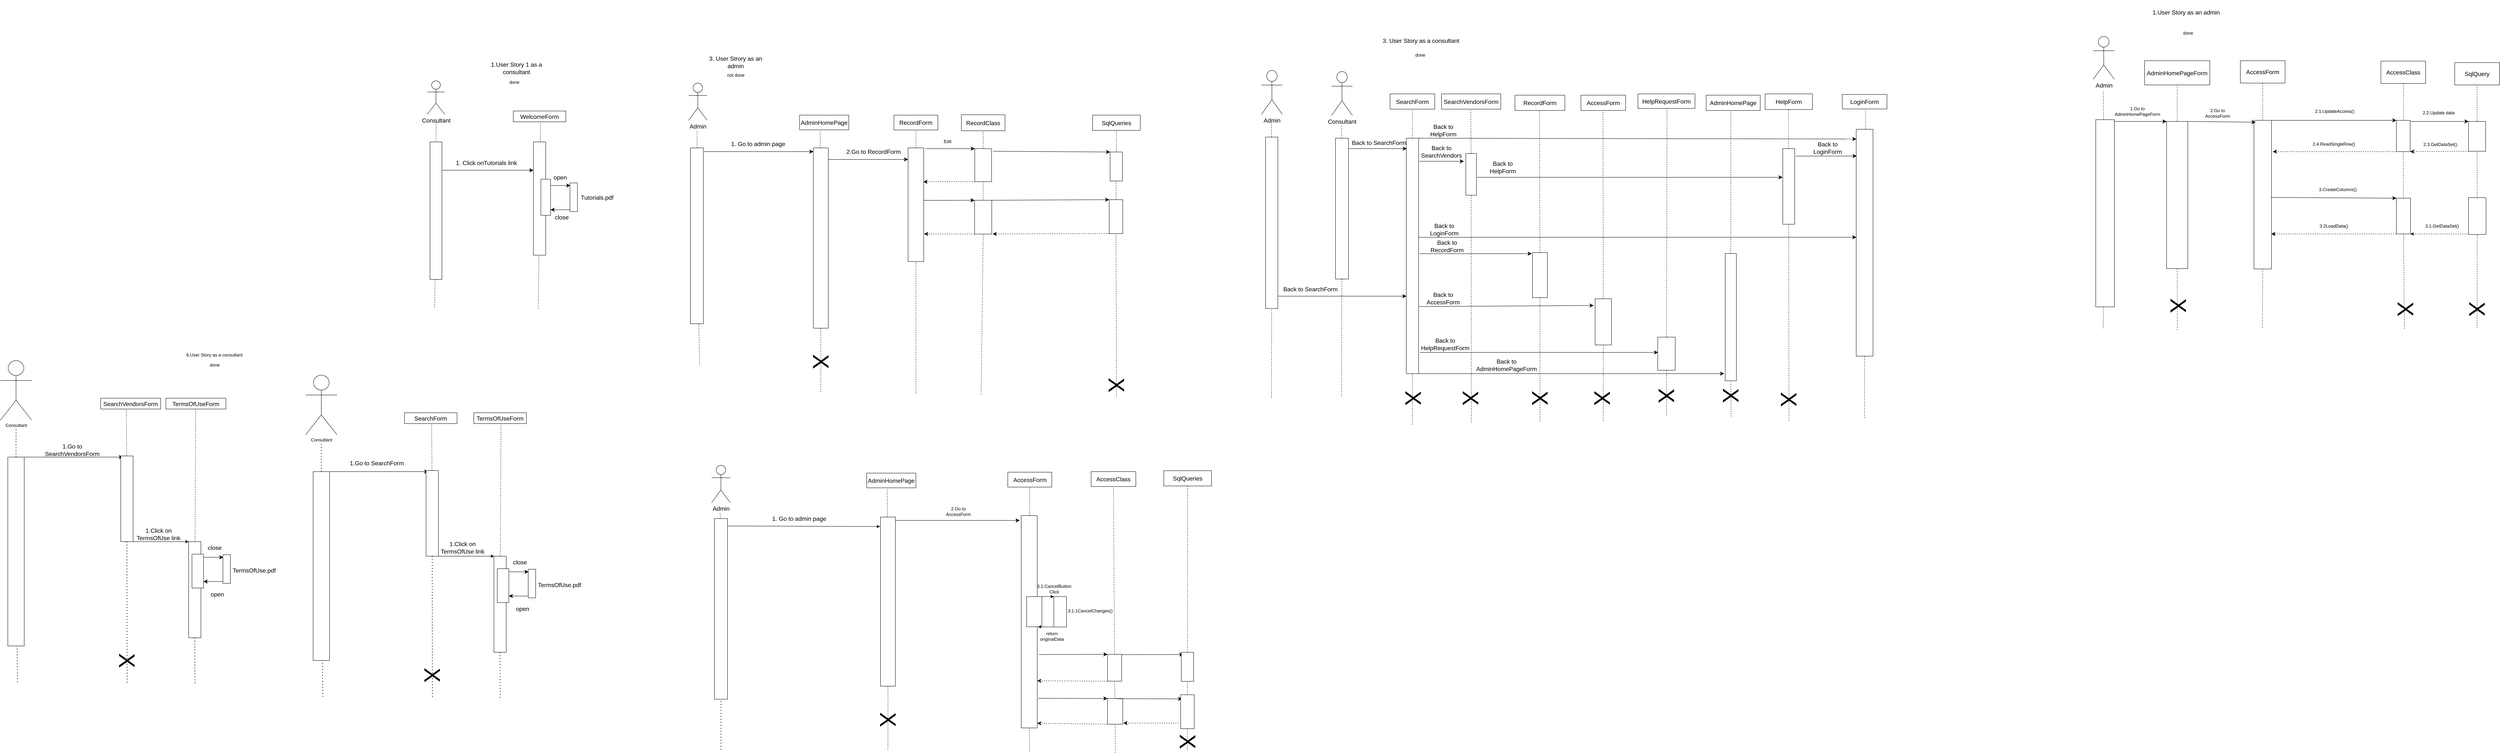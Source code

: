 <mxfile version="22.1.7" type="github">
  <diagram name="Page-1" id="Hk-SXwCdUtSoD7dCNRQY">
    <mxGraphModel dx="2884" dy="1554" grid="0" gridSize="10" guides="1" tooltips="1" connect="1" arrows="1" fold="1" page="0" pageScale="1" pageWidth="827" pageHeight="1169" math="0" shadow="0">
      <root>
        <mxCell id="0" />
        <mxCell id="1" parent="0" />
        <mxCell id="pXTbhTJN17nyA_IUPfKZ-1" value="WelcomeForm" style="rounded=0;whiteSpace=wrap;html=1;fontSize=16;" parent="1" vertex="1">
          <mxGeometry x="143" y="170" width="141" height="29" as="geometry" />
        </mxCell>
        <mxCell id="pXTbhTJN17nyA_IUPfKZ-3" value="" style="endArrow=none;dashed=1;html=1;rounded=0;fontSize=12;startSize=8;endSize=8;curved=1;" parent="1" source="pXTbhTJN17nyA_IUPfKZ-10" edge="1">
          <mxGeometry width="50" height="50" relative="1" as="geometry">
            <mxPoint x="210" y="700" as="sourcePoint" />
            <mxPoint x="216" y="200" as="targetPoint" />
          </mxGeometry>
        </mxCell>
        <mxCell id="pXTbhTJN17nyA_IUPfKZ-4" value="Consultant" style="shape=umlActor;verticalLabelPosition=bottom;verticalAlign=top;html=1;outlineConnect=0;fontSize=16;" parent="1" vertex="1">
          <mxGeometry x="-88" y="89" width="47" height="90" as="geometry" />
        </mxCell>
        <mxCell id="pXTbhTJN17nyA_IUPfKZ-5" value="" style="endArrow=none;dashed=1;html=1;rounded=0;fontSize=12;startSize=8;endSize=8;curved=1;" parent="1" source="pXTbhTJN17nyA_IUPfKZ-6" edge="1">
          <mxGeometry width="50" height="50" relative="1" as="geometry">
            <mxPoint x="-62" y="243" as="sourcePoint" />
            <mxPoint x="-68" y="698" as="targetPoint" />
          </mxGeometry>
        </mxCell>
        <mxCell id="pXTbhTJN17nyA_IUPfKZ-8" value="" style="endArrow=none;dashed=1;html=1;rounded=0;fontSize=12;startSize=8;endSize=8;curved=1;" parent="1" target="pXTbhTJN17nyA_IUPfKZ-6" edge="1">
          <mxGeometry width="50" height="50" relative="1" as="geometry">
            <mxPoint x="-64" y="200" as="sourcePoint" />
            <mxPoint x="-68" y="698" as="targetPoint" />
          </mxGeometry>
        </mxCell>
        <mxCell id="pXTbhTJN17nyA_IUPfKZ-6" value="" style="rounded=0;whiteSpace=wrap;html=1;fontSize=16;" parent="1" vertex="1">
          <mxGeometry x="-80.5" y="253" width="32" height="369" as="geometry" />
        </mxCell>
        <mxCell id="pXTbhTJN17nyA_IUPfKZ-9" value="" style="endArrow=classic;html=1;rounded=0;fontSize=12;startSize=8;endSize=8;curved=1;entryX=0;entryY=0.25;entryDx=0;entryDy=0;" parent="1" target="pXTbhTJN17nyA_IUPfKZ-10" edge="1">
          <mxGeometry width="50" height="50" relative="1" as="geometry">
            <mxPoint x="-48" y="329" as="sourcePoint" />
            <mxPoint x="80" y="362" as="targetPoint" />
          </mxGeometry>
        </mxCell>
        <mxCell id="pXTbhTJN17nyA_IUPfKZ-11" value="" style="endArrow=none;dashed=1;html=1;rounded=0;fontSize=12;startSize=8;endSize=8;curved=1;" parent="1" target="pXTbhTJN17nyA_IUPfKZ-10" edge="1">
          <mxGeometry width="50" height="50" relative="1" as="geometry">
            <mxPoint x="210" y="700" as="sourcePoint" />
            <mxPoint x="216" y="200" as="targetPoint" />
          </mxGeometry>
        </mxCell>
        <mxCell id="pXTbhTJN17nyA_IUPfKZ-10" value="" style="rounded=0;whiteSpace=wrap;html=1;fontSize=16;" parent="1" vertex="1">
          <mxGeometry x="197" y="253" width="33" height="304" as="geometry" />
        </mxCell>
        <mxCell id="pXTbhTJN17nyA_IUPfKZ-12" value="1. Click onTutorials link" style="text;html=1;strokeColor=none;fillColor=none;align=center;verticalAlign=middle;whiteSpace=wrap;rounded=0;fontSize=16;" parent="1" vertex="1">
          <mxGeometry x="-25" y="298" width="192" height="22" as="geometry" />
        </mxCell>
        <mxCell id="pXTbhTJN17nyA_IUPfKZ-20" value="" style="rounded=0;whiteSpace=wrap;html=1;fontSize=16;" parent="1" vertex="1">
          <mxGeometry x="217" y="353" width="26" height="97" as="geometry" />
        </mxCell>
        <mxCell id="pXTbhTJN17nyA_IUPfKZ-21" value="" style="endArrow=classic;html=1;rounded=0;fontSize=12;startSize=8;endSize=8;curved=1;entryX=0.051;entryY=0.091;entryDx=0;entryDy=0;entryPerimeter=0;" parent="1" target="pXTbhTJN17nyA_IUPfKZ-23" edge="1">
          <mxGeometry width="50" height="50" relative="1" as="geometry">
            <mxPoint x="244" y="370" as="sourcePoint" />
            <mxPoint x="294" y="370" as="targetPoint" />
          </mxGeometry>
        </mxCell>
        <mxCell id="pXTbhTJN17nyA_IUPfKZ-22" value="" style="endArrow=classic;html=1;rounded=0;fontSize=12;startSize=8;endSize=8;curved=1;entryX=0.962;entryY=0.845;entryDx=0;entryDy=0;entryPerimeter=0;exitX=0;exitY=0.935;exitDx=0;exitDy=0;exitPerimeter=0;" parent="1" source="pXTbhTJN17nyA_IUPfKZ-23" edge="1">
          <mxGeometry width="50" height="50" relative="1" as="geometry">
            <mxPoint x="292.99" y="435" as="sourcePoint" />
            <mxPoint x="243.002" y="434.965" as="targetPoint" />
          </mxGeometry>
        </mxCell>
        <mxCell id="pXTbhTJN17nyA_IUPfKZ-23" value="" style="rounded=0;whiteSpace=wrap;html=1;fontSize=16;" parent="1" vertex="1">
          <mxGeometry x="294.99" y="363" width="20" height="77" as="geometry" />
        </mxCell>
        <mxCell id="pXTbhTJN17nyA_IUPfKZ-25" value="Tutorials.pdf" style="text;html=1;strokeColor=none;fillColor=none;align=center;verticalAlign=middle;whiteSpace=wrap;rounded=0;fontSize=16;" parent="1" vertex="1">
          <mxGeometry x="332" y="386.25" width="72" height="30.5" as="geometry" />
        </mxCell>
        <mxCell id="pXTbhTJN17nyA_IUPfKZ-26" value="close" style="text;html=1;strokeColor=none;fillColor=none;align=center;verticalAlign=middle;whiteSpace=wrap;rounded=0;fontSize=16;" parent="1" vertex="1">
          <mxGeometry x="243" y="440" width="60" height="30" as="geometry" />
        </mxCell>
        <mxCell id="pXTbhTJN17nyA_IUPfKZ-27" value="open" style="text;html=1;strokeColor=none;fillColor=none;align=center;verticalAlign=middle;whiteSpace=wrap;rounded=0;fontSize=16;" parent="1" vertex="1">
          <mxGeometry x="239" y="333" width="60" height="30" as="geometry" />
        </mxCell>
        <mxCell id="pXTbhTJN17nyA_IUPfKZ-28" value="1.User Story 1 as a consultant" style="text;html=1;strokeColor=none;fillColor=none;align=center;verticalAlign=middle;whiteSpace=wrap;rounded=0;fontSize=16;" parent="1" vertex="1">
          <mxGeometry x="66" y="36" width="171" height="37" as="geometry" />
        </mxCell>
        <mxCell id="pXTbhTJN17nyA_IUPfKZ-29" value="3. User Strory as an admin" style="text;html=1;strokeColor=none;fillColor=none;align=center;verticalAlign=middle;whiteSpace=wrap;rounded=0;fontSize=16;" parent="1" vertex="1">
          <mxGeometry x="663" y="15" width="153" height="47" as="geometry" />
        </mxCell>
        <mxCell id="pXTbhTJN17nyA_IUPfKZ-30" value="Admin" style="shape=umlActor;verticalLabelPosition=bottom;verticalAlign=top;html=1;outlineConnect=0;fontSize=16;" parent="1" vertex="1">
          <mxGeometry x="613" y="95" width="50" height="100" as="geometry" />
        </mxCell>
        <mxCell id="pXTbhTJN17nyA_IUPfKZ-31" value="" style="endArrow=none;dashed=1;html=1;rounded=0;fontSize=12;startSize=8;endSize=8;curved=1;" parent="1" source="pXTbhTJN17nyA_IUPfKZ-33" edge="1">
          <mxGeometry width="50" height="50" relative="1" as="geometry">
            <mxPoint x="636" y="696" as="sourcePoint" />
            <mxPoint x="636" y="221" as="targetPoint" />
          </mxGeometry>
        </mxCell>
        <mxCell id="pXTbhTJN17nyA_IUPfKZ-34" value="" style="endArrow=none;dashed=1;html=1;rounded=0;fontSize=12;startSize=8;endSize=8;curved=1;" parent="1" target="pXTbhTJN17nyA_IUPfKZ-33" edge="1">
          <mxGeometry width="50" height="50" relative="1" as="geometry">
            <mxPoint x="643" y="852" as="sourcePoint" />
            <mxPoint x="636" y="221" as="targetPoint" />
          </mxGeometry>
        </mxCell>
        <mxCell id="pXTbhTJN17nyA_IUPfKZ-33" value="" style="rounded=0;whiteSpace=wrap;html=1;fontSize=16;" parent="1" vertex="1">
          <mxGeometry x="618" y="269" width="35" height="472" as="geometry" />
        </mxCell>
        <mxCell id="pXTbhTJN17nyA_IUPfKZ-35" value="" style="endArrow=classic;html=1;rounded=0;fontSize=12;startSize=8;endSize=8;curved=1;" parent="1" edge="1">
          <mxGeometry width="50" height="50" relative="1" as="geometry">
            <mxPoint x="655" y="279" as="sourcePoint" />
            <mxPoint x="948" y="279" as="targetPoint" />
          </mxGeometry>
        </mxCell>
        <mxCell id="pXTbhTJN17nyA_IUPfKZ-37" value="" style="endArrow=none;dashed=1;html=1;rounded=0;fontSize=12;startSize=8;endSize=8;curved=1;entryX=0.417;entryY=0.911;entryDx=0;entryDy=0;entryPerimeter=0;" parent="1" source="pXTbhTJN17nyA_IUPfKZ-36" target="pXTbhTJN17nyA_IUPfKZ-38" edge="1">
          <mxGeometry width="50" height="50" relative="1" as="geometry">
            <mxPoint x="976" y="698" as="sourcePoint" />
            <mxPoint x="976" y="222" as="targetPoint" />
          </mxGeometry>
        </mxCell>
        <mxCell id="pXTbhTJN17nyA_IUPfKZ-38" value="AdminHomePage" style="rounded=0;whiteSpace=wrap;html=1;fontSize=16;" parent="1" vertex="1">
          <mxGeometry x="911" y="181" width="132" height="39.5" as="geometry" />
        </mxCell>
        <mxCell id="pXTbhTJN17nyA_IUPfKZ-39" value="" style="endArrow=none;dashed=1;html=1;rounded=0;fontSize=12;startSize=8;endSize=8;curved=1;" parent="1" target="pXTbhTJN17nyA_IUPfKZ-36" edge="1">
          <mxGeometry width="50" height="50" relative="1" as="geometry">
            <mxPoint x="968" y="924" as="sourcePoint" />
            <mxPoint x="976" y="222" as="targetPoint" />
          </mxGeometry>
        </mxCell>
        <mxCell id="pXTbhTJN17nyA_IUPfKZ-36" value="" style="rounded=0;whiteSpace=wrap;html=1;fontSize=16;" parent="1" vertex="1">
          <mxGeometry x="948" y="269" width="40" height="484" as="geometry" />
        </mxCell>
        <mxCell id="pXTbhTJN17nyA_IUPfKZ-40" value="RecordForm" style="rounded=0;whiteSpace=wrap;html=1;fontSize=16;" parent="1" vertex="1">
          <mxGeometry x="1164" y="181" width="118" height="40" as="geometry" />
        </mxCell>
        <mxCell id="pXTbhTJN17nyA_IUPfKZ-41" value="AccessForm" style="rounded=0;whiteSpace=wrap;html=1;fontSize=16;" parent="1" vertex="1">
          <mxGeometry x="1469.5" y="1139.5" width="118" height="40" as="geometry" />
        </mxCell>
        <mxCell id="pXTbhTJN17nyA_IUPfKZ-43" value="" style="endArrow=none;dashed=1;html=1;rounded=0;fontSize=12;startSize=8;endSize=8;curved=1;entryX=0.5;entryY=1;entryDx=0;entryDy=0;" parent="1" source="pXTbhTJN17nyA_IUPfKZ-48" target="pXTbhTJN17nyA_IUPfKZ-40" edge="1">
          <mxGeometry width="50" height="50" relative="1" as="geometry">
            <mxPoint x="1223" y="702" as="sourcePoint" />
            <mxPoint x="1273" y="454" as="targetPoint" />
          </mxGeometry>
        </mxCell>
        <mxCell id="pXTbhTJN17nyA_IUPfKZ-44" value="" style="endArrow=none;dashed=1;html=1;rounded=0;fontSize=12;startSize=8;endSize=8;curved=1;entryX=0.5;entryY=1;entryDx=0;entryDy=0;" parent="1" source="pXTbhTJN17nyA_IUPfKZ-50" target="pXTbhTJN17nyA_IUPfKZ-41" edge="1">
          <mxGeometry width="50" height="50" relative="1" as="geometry">
            <mxPoint x="1528.5" y="1663.5" as="sourcePoint" />
            <mxPoint x="1578.5" y="1426.5" as="targetPoint" />
          </mxGeometry>
        </mxCell>
        <mxCell id="pXTbhTJN17nyA_IUPfKZ-49" value="" style="endArrow=none;dashed=1;html=1;rounded=0;fontSize=12;startSize=8;endSize=8;curved=1;entryX=0.5;entryY=1;entryDx=0;entryDy=0;" parent="1" target="pXTbhTJN17nyA_IUPfKZ-48" edge="1">
          <mxGeometry width="50" height="50" relative="1" as="geometry">
            <mxPoint x="1223" y="928" as="sourcePoint" />
            <mxPoint x="1223" y="221" as="targetPoint" />
          </mxGeometry>
        </mxCell>
        <mxCell id="pXTbhTJN17nyA_IUPfKZ-48" value="" style="rounded=0;whiteSpace=wrap;html=1;fontSize=16;" parent="1" vertex="1">
          <mxGeometry x="1202" y="269" width="42" height="305" as="geometry" />
        </mxCell>
        <mxCell id="pXTbhTJN17nyA_IUPfKZ-51" value="" style="endArrow=none;dashed=1;html=1;rounded=0;fontSize=12;startSize=8;endSize=8;curved=1;entryX=0.5;entryY=1;entryDx=0;entryDy=0;" parent="1" target="pXTbhTJN17nyA_IUPfKZ-50" edge="1">
          <mxGeometry width="50" height="50" relative="1" as="geometry">
            <mxPoint x="1528.5" y="1888.5" as="sourcePoint" />
            <mxPoint x="1528.5" y="1179.5" as="targetPoint" />
          </mxGeometry>
        </mxCell>
        <mxCell id="pXTbhTJN17nyA_IUPfKZ-50" value="" style="rounded=0;whiteSpace=wrap;html=1;fontSize=16;" parent="1" vertex="1">
          <mxGeometry x="1505.5" y="1256" width="43" height="570" as="geometry" />
        </mxCell>
        <mxCell id="pXTbhTJN17nyA_IUPfKZ-53" value="" style="endArrow=none;dashed=1;html=1;rounded=0;fontSize=12;startSize=8;endSize=8;curved=1;entryX=0.5;entryY=1;entryDx=0;entryDy=0;" parent="1" source="pXTbhTJN17nyA_IUPfKZ-59" target="pXTbhTJN17nyA_IUPfKZ-54" edge="1">
          <mxGeometry width="50" height="50" relative="1" as="geometry">
            <mxPoint x="1775" y="830.5" as="sourcePoint" />
            <mxPoint x="1762.005" y="222" as="targetPoint" />
          </mxGeometry>
        </mxCell>
        <mxCell id="pXTbhTJN17nyA_IUPfKZ-54" value="SqlQueries" style="rounded=0;whiteSpace=wrap;html=1;fontSize=16;" parent="1" vertex="1">
          <mxGeometry x="1697" y="181" width="128" height="41" as="geometry" />
        </mxCell>
        <mxCell id="pXTbhTJN17nyA_IUPfKZ-56" value="" style="endArrow=classic;html=1;rounded=0;fontSize=12;startSize=8;endSize=8;curved=1;" parent="1" edge="1">
          <mxGeometry width="50" height="50" relative="1" as="geometry">
            <mxPoint x="988" y="300" as="sourcePoint" />
            <mxPoint x="1202" y="300" as="targetPoint" />
          </mxGeometry>
        </mxCell>
        <mxCell id="pXTbhTJN17nyA_IUPfKZ-57" value="" style="endArrow=classic;html=1;rounded=0;fontSize=12;startSize=8;endSize=8;curved=1;" parent="1" edge="1">
          <mxGeometry width="50" height="50" relative="1" as="geometry">
            <mxPoint x="1168" y="1269" as="sourcePoint" />
            <mxPoint x="1501.5" y="1269" as="targetPoint" />
            <Array as="points" />
          </mxGeometry>
        </mxCell>
        <mxCell id="pXTbhTJN17nyA_IUPfKZ-58" value="" style="endArrow=classic;html=1;rounded=0;fontSize=12;startSize=8;endSize=8;curved=1;entryX=0;entryY=0;entryDx=0;entryDy=0;" parent="1" target="pXTbhTJN17nyA_IUPfKZ-59" edge="1">
          <mxGeometry width="50" height="50" relative="1" as="geometry">
            <mxPoint x="1430" y="278" as="sourcePoint" />
            <mxPoint x="1945" y="368" as="targetPoint" />
          </mxGeometry>
        </mxCell>
        <mxCell id="pXTbhTJN17nyA_IUPfKZ-60" value="" style="endArrow=none;dashed=1;html=1;rounded=0;fontSize=12;startSize=8;endSize=8;curved=1;" parent="1" source="pXTbhTJN17nyA_IUPfKZ-224" target="pXTbhTJN17nyA_IUPfKZ-59" edge="1">
          <mxGeometry width="50" height="50" relative="1" as="geometry">
            <mxPoint x="1767" y="838.5" as="sourcePoint" />
            <mxPoint x="1762.005" y="222" as="targetPoint" />
          </mxGeometry>
        </mxCell>
        <mxCell id="pXTbhTJN17nyA_IUPfKZ-59" value="" style="rounded=0;whiteSpace=wrap;html=1;fontSize=16;" parent="1" vertex="1">
          <mxGeometry x="1744" y="280" width="33" height="78" as="geometry" />
        </mxCell>
        <mxCell id="pXTbhTJN17nyA_IUPfKZ-61" value="" style="endArrow=classic;html=1;rounded=0;fontSize=12;startSize=8;endSize=8;curved=1;exitX=1;exitY=1;exitDx=0;exitDy=0;" parent="1" edge="1">
          <mxGeometry width="50" height="50" relative="1" as="geometry">
            <mxPoint x="1758.5" y="1629.33" as="sourcePoint" />
            <mxPoint x="1940.5" y="1629" as="targetPoint" />
          </mxGeometry>
        </mxCell>
        <mxCell id="pXTbhTJN17nyA_IUPfKZ-66" value="&lt;font style=&quot;font-size: 60px;&quot; face=&quot;Helvetica&quot;&gt;X&lt;/font&gt;" style="text;html=1;strokeColor=none;fillColor=none;align=center;verticalAlign=middle;whiteSpace=wrap;rounded=0;fontSize=16;rotation=90;" parent="1" vertex="1">
          <mxGeometry x="936" y="800" width="64" height="85.5" as="geometry" />
        </mxCell>
        <mxCell id="pXTbhTJN17nyA_IUPfKZ-69" value="Admin" style="shape=umlActor;verticalLabelPosition=bottom;verticalAlign=top;html=1;outlineConnect=0;fontSize=16;" parent="1" vertex="1">
          <mxGeometry x="2150" y="61" width="56" height="118" as="geometry" />
        </mxCell>
        <mxCell id="pXTbhTJN17nyA_IUPfKZ-70" value="" style="endArrow=none;dashed=1;html=1;rounded=0;fontSize=12;startSize=8;endSize=8;curved=1;" parent="1" source="pXTbhTJN17nyA_IUPfKZ-88" edge="1">
          <mxGeometry width="50" height="50" relative="1" as="geometry">
            <mxPoint x="2365.17" y="818" as="sourcePoint" />
            <mxPoint x="2365.17" y="206" as="targetPoint" />
          </mxGeometry>
        </mxCell>
        <mxCell id="pXTbhTJN17nyA_IUPfKZ-72" value="LoginForm" style="rounded=0;whiteSpace=wrap;html=1;fontSize=16;" parent="1" vertex="1">
          <mxGeometry x="3708" y="125.5" width="120" height="39" as="geometry" />
        </mxCell>
        <mxCell id="pXTbhTJN17nyA_IUPfKZ-73" value="SearchForm" style="rounded=0;whiteSpace=wrap;html=1;fontSize=16;" parent="1" vertex="1">
          <mxGeometry x="2495" y="124" width="120" height="41" as="geometry" />
        </mxCell>
        <mxCell id="pXTbhTJN17nyA_IUPfKZ-74" value="SearchVendorsForm" style="rounded=0;whiteSpace=wrap;html=1;fontSize=16;" parent="1" vertex="1">
          <mxGeometry x="2633" y="124" width="159" height="41" as="geometry" />
        </mxCell>
        <mxCell id="pXTbhTJN17nyA_IUPfKZ-75" value="AdminHomePage" style="rounded=0;whiteSpace=wrap;html=1;fontSize=16;" parent="1" vertex="1">
          <mxGeometry x="3343" y="127.5" width="145" height="41" as="geometry" />
        </mxCell>
        <mxCell id="pXTbhTJN17nyA_IUPfKZ-76" value="RecordForm" style="rounded=0;whiteSpace=wrap;html=1;fontSize=16;" parent="1" vertex="1">
          <mxGeometry x="2830" y="127.5" width="134" height="41" as="geometry" />
        </mxCell>
        <mxCell id="pXTbhTJN17nyA_IUPfKZ-77" value="AccessForm" style="rounded=0;whiteSpace=wrap;html=1;fontSize=16;" parent="1" vertex="1">
          <mxGeometry x="3007" y="127.5" width="120" height="41" as="geometry" />
        </mxCell>
        <mxCell id="pXTbhTJN17nyA_IUPfKZ-78" value="HelpRequestForm" style="rounded=0;whiteSpace=wrap;html=1;fontSize=16;" parent="1" vertex="1">
          <mxGeometry x="3160" y="124" width="153" height="39" as="geometry" />
        </mxCell>
        <mxCell id="pXTbhTJN17nyA_IUPfKZ-79" value="HelpForm" style="rounded=0;whiteSpace=wrap;html=1;fontSize=16;" parent="1" vertex="1">
          <mxGeometry x="3501" y="124" width="127" height="42" as="geometry" />
        </mxCell>
        <mxCell id="pXTbhTJN17nyA_IUPfKZ-80" value="" style="endArrow=none;dashed=1;html=1;rounded=0;fontSize=12;startSize=8;endSize=8;curved=1;entryX=0.5;entryY=1;entryDx=0;entryDy=0;" parent="1" source="pXTbhTJN17nyA_IUPfKZ-90" target="pXTbhTJN17nyA_IUPfKZ-73" edge="1">
          <mxGeometry width="50" height="50" relative="1" as="geometry">
            <mxPoint x="2555" y="810" as="sourcePoint" />
            <mxPoint x="2725" y="254" as="targetPoint" />
          </mxGeometry>
        </mxCell>
        <mxCell id="pXTbhTJN17nyA_IUPfKZ-81" value="" style="endArrow=none;dashed=1;html=1;rounded=0;fontSize=12;startSize=8;endSize=8;curved=1;entryX=0.5;entryY=1;entryDx=0;entryDy=0;" parent="1" source="pXTbhTJN17nyA_IUPfKZ-92" edge="1">
          <mxGeometry width="50" height="50" relative="1" as="geometry">
            <mxPoint x="2711.67" y="811" as="sourcePoint" />
            <mxPoint x="2711.67" y="166" as="targetPoint" />
          </mxGeometry>
        </mxCell>
        <mxCell id="pXTbhTJN17nyA_IUPfKZ-82" value="" style="endArrow=none;dashed=1;html=1;rounded=0;fontSize=12;startSize=8;endSize=8;curved=1;entryX=0.5;entryY=1;entryDx=0;entryDy=0;" parent="1" source="pXTbhTJN17nyA_IUPfKZ-96" edge="1">
          <mxGeometry width="50" height="50" relative="1" as="geometry">
            <mxPoint x="3409" y="814.5" as="sourcePoint" />
            <mxPoint x="3409" y="169.5" as="targetPoint" />
          </mxGeometry>
        </mxCell>
        <mxCell id="pXTbhTJN17nyA_IUPfKZ-83" value="" style="endArrow=none;dashed=1;html=1;rounded=0;fontSize=12;startSize=8;endSize=8;curved=1;entryX=0.5;entryY=1;entryDx=0;entryDy=0;" parent="1" source="pXTbhTJN17nyA_IUPfKZ-98" edge="1">
          <mxGeometry width="50" height="50" relative="1" as="geometry">
            <mxPoint x="3563.67" y="810" as="sourcePoint" />
            <mxPoint x="3563.67" y="165" as="targetPoint" />
          </mxGeometry>
        </mxCell>
        <mxCell id="pXTbhTJN17nyA_IUPfKZ-84" value="" style="endArrow=none;dashed=1;html=1;rounded=0;fontSize=12;startSize=8;endSize=8;curved=1;entryX=0.5;entryY=1;entryDx=0;entryDy=0;" parent="1" source="pXTbhTJN17nyA_IUPfKZ-109" edge="1">
          <mxGeometry width="50" height="50" relative="1" as="geometry">
            <mxPoint x="2896.17" y="814.5" as="sourcePoint" />
            <mxPoint x="2896.17" y="169.5" as="targetPoint" />
          </mxGeometry>
        </mxCell>
        <mxCell id="pXTbhTJN17nyA_IUPfKZ-85" value="" style="endArrow=none;dashed=1;html=1;rounded=0;fontSize=12;startSize=8;endSize=8;curved=1;entryX=0.5;entryY=1;entryDx=0;entryDy=0;" parent="1" source="pXTbhTJN17nyA_IUPfKZ-111" edge="1">
          <mxGeometry width="50" height="50" relative="1" as="geometry">
            <mxPoint x="3066.17" y="814.5" as="sourcePoint" />
            <mxPoint x="3066.17" y="169.5" as="targetPoint" />
          </mxGeometry>
        </mxCell>
        <mxCell id="pXTbhTJN17nyA_IUPfKZ-86" value="" style="endArrow=none;dashed=1;html=1;rounded=0;fontSize=12;startSize=8;endSize=8;curved=1;entryX=0.5;entryY=1;entryDx=0;entryDy=0;" parent="1" source="pXTbhTJN17nyA_IUPfKZ-115" edge="1">
          <mxGeometry width="50" height="50" relative="1" as="geometry">
            <mxPoint x="3238" y="895.5" as="sourcePoint" />
            <mxPoint x="3238" y="163" as="targetPoint" />
          </mxGeometry>
        </mxCell>
        <mxCell id="pXTbhTJN17nyA_IUPfKZ-87" value="" style="endArrow=none;dashed=1;html=1;rounded=0;fontSize=12;startSize=8;endSize=8;curved=1;entryX=0.5;entryY=1;entryDx=0;entryDy=0;" parent="1" source="pXTbhTJN17nyA_IUPfKZ-119" edge="1">
          <mxGeometry width="50" height="50" relative="1" as="geometry">
            <mxPoint x="3771" y="887" as="sourcePoint" />
            <mxPoint x="3771" y="165.5" as="targetPoint" />
          </mxGeometry>
        </mxCell>
        <mxCell id="pXTbhTJN17nyA_IUPfKZ-89" value="" style="endArrow=none;dashed=1;html=1;rounded=0;fontSize=12;startSize=8;endSize=8;curved=1;" parent="1" target="pXTbhTJN17nyA_IUPfKZ-88" edge="1">
          <mxGeometry width="50" height="50" relative="1" as="geometry">
            <mxPoint x="2365" y="936" as="sourcePoint" />
            <mxPoint x="2365.17" y="206" as="targetPoint" />
          </mxGeometry>
        </mxCell>
        <mxCell id="pXTbhTJN17nyA_IUPfKZ-88" value="" style="rounded=0;whiteSpace=wrap;html=1;fontSize=16;" parent="1" vertex="1">
          <mxGeometry x="2348.5" y="243" width="35" height="378" as="geometry" />
        </mxCell>
        <mxCell id="pXTbhTJN17nyA_IUPfKZ-91" value="" style="endArrow=none;dashed=1;html=1;rounded=0;fontSize=12;startSize=8;endSize=8;curved=1;entryX=0.5;entryY=1;entryDx=0;entryDy=0;" parent="1" target="pXTbhTJN17nyA_IUPfKZ-90" edge="1">
          <mxGeometry width="50" height="50" relative="1" as="geometry">
            <mxPoint x="2555" y="1012" as="sourcePoint" />
            <mxPoint x="2555" y="165" as="targetPoint" />
          </mxGeometry>
        </mxCell>
        <mxCell id="pXTbhTJN17nyA_IUPfKZ-90" value="" style="rounded=0;whiteSpace=wrap;html=1;fontSize=16;" parent="1" vertex="1">
          <mxGeometry x="2538.5" y="243" width="33" height="632" as="geometry" />
        </mxCell>
        <mxCell id="pXTbhTJN17nyA_IUPfKZ-93" value="" style="endArrow=none;dashed=1;html=1;rounded=0;fontSize=12;startSize=8;endSize=8;curved=1;entryX=0.5;entryY=1;entryDx=0;entryDy=0;" parent="1" target="pXTbhTJN17nyA_IUPfKZ-92" edge="1">
          <mxGeometry width="50" height="50" relative="1" as="geometry">
            <mxPoint x="2713" y="1006" as="sourcePoint" />
            <mxPoint x="2711.67" y="166" as="targetPoint" />
          </mxGeometry>
        </mxCell>
        <mxCell id="pXTbhTJN17nyA_IUPfKZ-92" value="" style="rounded=0;whiteSpace=wrap;html=1;fontSize=16;" parent="1" vertex="1">
          <mxGeometry x="2698.25" y="284" width="28.5" height="112" as="geometry" />
        </mxCell>
        <mxCell id="pXTbhTJN17nyA_IUPfKZ-94" value="" style="endArrow=classic;html=1;rounded=0;fontSize=12;startSize=8;endSize=8;curved=1;" parent="1" edge="1">
          <mxGeometry width="50" height="50" relative="1" as="geometry">
            <mxPoint x="2383" y="271" as="sourcePoint" />
            <mxPoint x="2540" y="271" as="targetPoint" />
          </mxGeometry>
        </mxCell>
        <mxCell id="pXTbhTJN17nyA_IUPfKZ-95" value="" style="endArrow=classic;html=1;rounded=0;fontSize=12;startSize=8;endSize=8;curved=1;" parent="1" edge="1">
          <mxGeometry width="50" height="50" relative="1" as="geometry">
            <mxPoint x="2574" y="305" as="sourcePoint" />
            <mxPoint x="2693" y="305" as="targetPoint" />
          </mxGeometry>
        </mxCell>
        <mxCell id="pXTbhTJN17nyA_IUPfKZ-97" value="" style="endArrow=none;dashed=1;html=1;rounded=0;fontSize=12;startSize=8;endSize=8;curved=1;entryX=0.5;entryY=1;entryDx=0;entryDy=0;" parent="1" target="pXTbhTJN17nyA_IUPfKZ-96" edge="1">
          <mxGeometry width="50" height="50" relative="1" as="geometry">
            <mxPoint x="3410" y="990" as="sourcePoint" />
            <mxPoint x="3409" y="169.5" as="targetPoint" />
          </mxGeometry>
        </mxCell>
        <mxCell id="pXTbhTJN17nyA_IUPfKZ-96" value="" style="rounded=0;whiteSpace=wrap;html=1;fontSize=16;" parent="1" vertex="1">
          <mxGeometry x="3394" y="552.5" width="30" height="341.5" as="geometry" />
        </mxCell>
        <mxCell id="pXTbhTJN17nyA_IUPfKZ-99" value="" style="endArrow=none;dashed=1;html=1;rounded=0;fontSize=12;startSize=8;endSize=8;curved=1;entryX=0.5;entryY=1;entryDx=0;entryDy=0;" parent="1" target="pXTbhTJN17nyA_IUPfKZ-98" edge="1">
          <mxGeometry width="50" height="50" relative="1" as="geometry">
            <mxPoint x="3565" y="1001" as="sourcePoint" />
            <mxPoint x="2717.67" y="163" as="targetPoint" />
          </mxGeometry>
        </mxCell>
        <mxCell id="pXTbhTJN17nyA_IUPfKZ-98" value="" style="rounded=0;whiteSpace=wrap;html=1;fontSize=16;" parent="1" vertex="1">
          <mxGeometry x="3548.5" y="271" width="32" height="203" as="geometry" />
        </mxCell>
        <mxCell id="pXTbhTJN17nyA_IUPfKZ-101" value="Consultant" style="shape=umlActor;verticalLabelPosition=bottom;verticalAlign=top;html=1;outlineConnect=0;fontSize=16;" parent="1" vertex="1">
          <mxGeometry x="2338" y="64" width="56" height="118" as="geometry" />
        </mxCell>
        <mxCell id="pXTbhTJN17nyA_IUPfKZ-102" value="" style="endArrow=none;dashed=1;html=1;rounded=0;fontSize=12;startSize=8;endSize=8;curved=1;" parent="1" source="pXTbhTJN17nyA_IUPfKZ-103" edge="1">
          <mxGeometry width="50" height="50" relative="1" as="geometry">
            <mxPoint x="2177" y="829" as="sourcePoint" />
            <mxPoint x="2177" y="202" as="targetPoint" />
          </mxGeometry>
        </mxCell>
        <mxCell id="pXTbhTJN17nyA_IUPfKZ-104" value="" style="endArrow=none;dashed=1;html=1;rounded=0;fontSize=12;startSize=8;endSize=8;curved=1;" parent="1" target="pXTbhTJN17nyA_IUPfKZ-103" edge="1">
          <mxGeometry width="50" height="50" relative="1" as="geometry">
            <mxPoint x="2177" y="940" as="sourcePoint" />
            <mxPoint x="2177" y="202" as="targetPoint" />
          </mxGeometry>
        </mxCell>
        <mxCell id="pXTbhTJN17nyA_IUPfKZ-103" value="" style="rounded=0;whiteSpace=wrap;html=1;fontSize=16;" parent="1" vertex="1">
          <mxGeometry x="2161" y="240" width="33" height="460" as="geometry" />
        </mxCell>
        <mxCell id="pXTbhTJN17nyA_IUPfKZ-105" value="" style="endArrow=classic;html=1;rounded=0;fontSize=12;startSize=8;endSize=8;curved=1;" parent="1" edge="1">
          <mxGeometry width="50" height="50" relative="1" as="geometry">
            <mxPoint x="2194" y="667" as="sourcePoint" />
            <mxPoint x="2539" y="667" as="targetPoint" />
          </mxGeometry>
        </mxCell>
        <mxCell id="pXTbhTJN17nyA_IUPfKZ-106" value="" style="endArrow=classic;html=1;rounded=0;fontSize=12;startSize=8;endSize=8;curved=1;" parent="1" edge="1">
          <mxGeometry width="50" height="50" relative="1" as="geometry">
            <mxPoint x="2574" y="553" as="sourcePoint" />
            <mxPoint x="2875" y="553" as="targetPoint" />
          </mxGeometry>
        </mxCell>
        <mxCell id="pXTbhTJN17nyA_IUPfKZ-107" value="" style="endArrow=classic;html=1;rounded=0;fontSize=12;startSize=8;endSize=8;curved=1;" parent="1" edge="1">
          <mxGeometry width="50" height="50" relative="1" as="geometry">
            <mxPoint x="2728" y="348" as="sourcePoint" />
            <mxPoint x="3548" y="348" as="targetPoint" />
          </mxGeometry>
        </mxCell>
        <mxCell id="pXTbhTJN17nyA_IUPfKZ-108" value="" style="endArrow=classic;html=1;rounded=0;fontSize=12;startSize=8;endSize=8;curved=1;entryX=0.011;entryY=0.476;entryDx=0;entryDy=0;entryPerimeter=0;" parent="1" target="pXTbhTJN17nyA_IUPfKZ-119" edge="1">
          <mxGeometry width="50" height="50" relative="1" as="geometry">
            <mxPoint x="2572" y="509" as="sourcePoint" />
            <mxPoint x="3673" y="506" as="targetPoint" />
          </mxGeometry>
        </mxCell>
        <mxCell id="pXTbhTJN17nyA_IUPfKZ-110" value="" style="endArrow=none;dashed=1;html=1;rounded=0;fontSize=12;startSize=8;endSize=8;curved=1;entryX=0.5;entryY=1;entryDx=0;entryDy=0;" parent="1" target="pXTbhTJN17nyA_IUPfKZ-109" edge="1">
          <mxGeometry width="50" height="50" relative="1" as="geometry">
            <mxPoint x="2897" y="1003" as="sourcePoint" />
            <mxPoint x="2896.17" y="169.5" as="targetPoint" />
          </mxGeometry>
        </mxCell>
        <mxCell id="pXTbhTJN17nyA_IUPfKZ-109" value="" style="rounded=0;whiteSpace=wrap;html=1;fontSize=16;" parent="1" vertex="1">
          <mxGeometry x="2877" y="550" width="40" height="121" as="geometry" />
        </mxCell>
        <mxCell id="pXTbhTJN17nyA_IUPfKZ-112" value="" style="endArrow=none;dashed=1;html=1;rounded=0;fontSize=12;startSize=8;endSize=8;curved=1;entryX=0.5;entryY=1;entryDx=0;entryDy=0;" parent="1" target="pXTbhTJN17nyA_IUPfKZ-111" edge="1">
          <mxGeometry width="50" height="50" relative="1" as="geometry">
            <mxPoint x="3067" y="1001" as="sourcePoint" />
            <mxPoint x="3066.17" y="169.5" as="targetPoint" />
          </mxGeometry>
        </mxCell>
        <mxCell id="pXTbhTJN17nyA_IUPfKZ-111" value="" style="rounded=0;whiteSpace=wrap;html=1;fontSize=16;" parent="1" vertex="1">
          <mxGeometry x="3045" y="674" width="44" height="124" as="geometry" />
        </mxCell>
        <mxCell id="pXTbhTJN17nyA_IUPfKZ-113" value="" style="endArrow=classic;html=1;rounded=0;fontSize=12;startSize=8;endSize=8;curved=1;" parent="1" edge="1">
          <mxGeometry width="50" height="50" relative="1" as="geometry">
            <mxPoint x="2573" y="695" as="sourcePoint" />
            <mxPoint x="3041" y="692" as="targetPoint" />
          </mxGeometry>
        </mxCell>
        <mxCell id="pXTbhTJN17nyA_IUPfKZ-114" value="" style="endArrow=classic;html=1;rounded=0;fontSize=12;startSize=8;endSize=8;curved=1;exitX=1;exitY=1;exitDx=0;exitDy=0;" parent="1" source="pXTbhTJN17nyA_IUPfKZ-90" edge="1">
          <mxGeometry width="50" height="50" relative="1" as="geometry">
            <mxPoint x="2848" y="678" as="sourcePoint" />
            <mxPoint x="3391" y="875" as="targetPoint" />
          </mxGeometry>
        </mxCell>
        <mxCell id="pXTbhTJN17nyA_IUPfKZ-116" value="" style="endArrow=none;dashed=1;html=1;rounded=0;fontSize=12;startSize=8;endSize=8;curved=1;entryX=0.5;entryY=1;entryDx=0;entryDy=0;" parent="1" target="pXTbhTJN17nyA_IUPfKZ-115" edge="1">
          <mxGeometry width="50" height="50" relative="1" as="geometry">
            <mxPoint x="3237" y="989" as="sourcePoint" />
            <mxPoint x="3238" y="163" as="targetPoint" />
          </mxGeometry>
        </mxCell>
        <mxCell id="pXTbhTJN17nyA_IUPfKZ-115" value="" style="rounded=0;whiteSpace=wrap;html=1;fontSize=16;" parent="1" vertex="1">
          <mxGeometry x="3213" y="777" width="47" height="89" as="geometry" />
        </mxCell>
        <mxCell id="pXTbhTJN17nyA_IUPfKZ-117" value="" style="endArrow=classic;html=1;rounded=0;fontSize=12;startSize=8;endSize=8;curved=1;" parent="1" edge="1">
          <mxGeometry width="50" height="50" relative="1" as="geometry">
            <mxPoint x="2575" y="818" as="sourcePoint" />
            <mxPoint x="3214" y="818" as="targetPoint" />
          </mxGeometry>
        </mxCell>
        <mxCell id="pXTbhTJN17nyA_IUPfKZ-120" value="" style="endArrow=none;dashed=1;html=1;rounded=0;fontSize=12;startSize=8;endSize=8;curved=1;entryX=0.5;entryY=1;entryDx=0;entryDy=0;" parent="1" target="pXTbhTJN17nyA_IUPfKZ-119" edge="1">
          <mxGeometry width="50" height="50" relative="1" as="geometry">
            <mxPoint x="3768" y="994" as="sourcePoint" />
            <mxPoint x="3707" y="167.5" as="targetPoint" />
          </mxGeometry>
        </mxCell>
        <mxCell id="pXTbhTJN17nyA_IUPfKZ-119" value="" style="rounded=0;whiteSpace=wrap;html=1;fontSize=16;" parent="1" vertex="1">
          <mxGeometry x="3745.5" y="219" width="45" height="609" as="geometry" />
        </mxCell>
        <mxCell id="pXTbhTJN17nyA_IUPfKZ-121" value="" style="endArrow=classic;html=1;rounded=0;fontSize=12;startSize=8;endSize=8;curved=1;exitX=1;exitY=0;exitDx=0;exitDy=0;entryX=0.011;entryY=0.043;entryDx=0;entryDy=0;entryPerimeter=0;" parent="1" source="pXTbhTJN17nyA_IUPfKZ-90" target="pXTbhTJN17nyA_IUPfKZ-119" edge="1">
          <mxGeometry width="50" height="50" relative="1" as="geometry">
            <mxPoint x="2858" y="268" as="sourcePoint" />
            <mxPoint x="3678" y="243" as="targetPoint" />
          </mxGeometry>
        </mxCell>
        <mxCell id="pXTbhTJN17nyA_IUPfKZ-123" value="&lt;font style=&quot;font-size: 60px;&quot; face=&quot;Helvetica&quot;&gt;X&lt;/font&gt;" style="text;html=1;strokeColor=none;fillColor=none;align=center;verticalAlign=middle;whiteSpace=wrap;rounded=0;fontSize=16;rotation=90;" parent="1" vertex="1">
          <mxGeometry x="1729" y="863" width="64" height="85.5" as="geometry" />
        </mxCell>
        <mxCell id="pXTbhTJN17nyA_IUPfKZ-126" value="3. User Story as a consultant" style="text;html=1;strokeColor=none;fillColor=none;align=center;verticalAlign=middle;whiteSpace=wrap;rounded=0;fontSize=16;" parent="1" vertex="1">
          <mxGeometry x="2456" y="-61" width="244" height="83" as="geometry" />
        </mxCell>
        <mxCell id="pXTbhTJN17nyA_IUPfKZ-127" value="Back to SearchForm" style="text;html=1;strokeColor=none;fillColor=none;align=center;verticalAlign=middle;whiteSpace=wrap;rounded=0;fontSize=16;" parent="1" vertex="1">
          <mxGeometry x="2206" y="633" width="151" height="30" as="geometry" />
        </mxCell>
        <mxCell id="pXTbhTJN17nyA_IUPfKZ-128" value="Back to SearchForm" style="text;html=1;strokeColor=none;fillColor=none;align=center;verticalAlign=middle;whiteSpace=wrap;rounded=0;fontSize=16;" parent="1" vertex="1">
          <mxGeometry x="2390" y="240" width="151" height="30" as="geometry" />
        </mxCell>
        <mxCell id="pXTbhTJN17nyA_IUPfKZ-129" value="Back to RecordForm" style="text;html=1;strokeColor=none;fillColor=none;align=center;verticalAlign=middle;whiteSpace=wrap;rounded=0;fontSize=16;" parent="1" vertex="1">
          <mxGeometry x="2589" y="518" width="117.5" height="30" as="geometry" />
        </mxCell>
        <mxCell id="pXTbhTJN17nyA_IUPfKZ-131" value="Back to AdminHomePageForm" style="text;html=1;strokeColor=none;fillColor=none;align=center;verticalAlign=middle;whiteSpace=wrap;rounded=0;fontSize=16;" parent="1" vertex="1">
          <mxGeometry x="2712" y="828" width="191" height="47" as="geometry" />
        </mxCell>
        <mxCell id="pXTbhTJN17nyA_IUPfKZ-132" value="Back to HelpRequestForm" style="text;html=1;strokeColor=none;fillColor=none;align=center;verticalAlign=middle;whiteSpace=wrap;rounded=0;fontSize=16;" parent="1" vertex="1">
          <mxGeometry x="2586" y="781" width="114" height="30" as="geometry" />
        </mxCell>
        <mxCell id="pXTbhTJN17nyA_IUPfKZ-133" value="Back to LoginForm" style="text;html=1;strokeColor=none;fillColor=none;align=center;verticalAlign=middle;whiteSpace=wrap;rounded=0;fontSize=16;" parent="1" vertex="1">
          <mxGeometry x="2586" y="473" width="109" height="30" as="geometry" />
        </mxCell>
        <mxCell id="pXTbhTJN17nyA_IUPfKZ-134" value="Back to AccessForm" style="text;html=1;strokeColor=none;fillColor=none;align=center;verticalAlign=middle;whiteSpace=wrap;rounded=0;fontSize=16;" parent="1" vertex="1">
          <mxGeometry x="2584" y="655" width="107" height="35" as="geometry" />
        </mxCell>
        <mxCell id="pXTbhTJN17nyA_IUPfKZ-135" value="Back to HelpForm" style="text;html=1;strokeColor=none;fillColor=none;align=center;verticalAlign=middle;whiteSpace=wrap;rounded=0;fontSize=16;" parent="1" vertex="1">
          <mxGeometry x="2572.5" y="207" width="130" height="30" as="geometry" />
        </mxCell>
        <mxCell id="pXTbhTJN17nyA_IUPfKZ-136" value="Back to SearchVendors" style="text;html=1;strokeColor=none;fillColor=none;align=center;verticalAlign=middle;whiteSpace=wrap;rounded=0;fontSize=16;" parent="1" vertex="1">
          <mxGeometry x="2579" y="226" width="108" height="105" as="geometry" />
        </mxCell>
        <mxCell id="pXTbhTJN17nyA_IUPfKZ-137" value="Back to HelpForm" style="text;html=1;strokeColor=none;fillColor=none;align=center;verticalAlign=middle;whiteSpace=wrap;rounded=0;fontSize=16;" parent="1" vertex="1">
          <mxGeometry x="2743" y="306" width="109" height="30" as="geometry" />
        </mxCell>
        <mxCell id="pXTbhTJN17nyA_IUPfKZ-139" value="&lt;font style=&quot;font-size: 60px;&quot; face=&quot;Helvetica&quot;&gt;X&lt;/font&gt;" style="text;html=1;strokeColor=none;fillColor=none;align=center;verticalAlign=middle;whiteSpace=wrap;rounded=0;fontSize=16;rotation=90;" parent="1" vertex="1">
          <mxGeometry x="2525" y="898" width="64" height="85.5" as="geometry" />
        </mxCell>
        <mxCell id="pXTbhTJN17nyA_IUPfKZ-141" value="&lt;font style=&quot;font-size: 60px;&quot; face=&quot;Helvetica&quot;&gt;X&lt;/font&gt;" style="text;html=1;strokeColor=none;fillColor=none;align=center;verticalAlign=middle;whiteSpace=wrap;rounded=0;fontSize=16;rotation=90;" parent="1" vertex="1">
          <mxGeometry x="2679" y="898" width="64" height="85.5" as="geometry" />
        </mxCell>
        <mxCell id="pXTbhTJN17nyA_IUPfKZ-142" value="&lt;font style=&quot;font-size: 60px;&quot; face=&quot;Helvetica&quot;&gt;X&lt;/font&gt;" style="text;html=1;strokeColor=none;fillColor=none;align=center;verticalAlign=middle;whiteSpace=wrap;rounded=0;fontSize=16;rotation=90;" parent="1" vertex="1">
          <mxGeometry x="2865" y="898" width="64" height="85.5" as="geometry" />
        </mxCell>
        <mxCell id="pXTbhTJN17nyA_IUPfKZ-143" value="&lt;font style=&quot;font-size: 60px;&quot; face=&quot;Helvetica&quot;&gt;X&lt;/font&gt;" style="text;html=1;strokeColor=none;fillColor=none;align=center;verticalAlign=middle;whiteSpace=wrap;rounded=0;fontSize=16;rotation=90;" parent="1" vertex="1">
          <mxGeometry x="3032" y="898" width="64" height="85.5" as="geometry" />
        </mxCell>
        <mxCell id="pXTbhTJN17nyA_IUPfKZ-144" value="&lt;font style=&quot;font-size: 60px;&quot; face=&quot;Helvetica&quot;&gt;X&lt;/font&gt;" style="text;html=1;strokeColor=none;fillColor=none;align=center;verticalAlign=middle;whiteSpace=wrap;rounded=0;fontSize=16;rotation=90;" parent="1" vertex="1">
          <mxGeometry x="3204.5" y="891" width="64" height="85.5" as="geometry" />
        </mxCell>
        <mxCell id="pXTbhTJN17nyA_IUPfKZ-145" value="&lt;font style=&quot;font-size: 60px;&quot; face=&quot;Helvetica&quot;&gt;X&lt;/font&gt;" style="text;html=1;strokeColor=none;fillColor=none;align=center;verticalAlign=middle;whiteSpace=wrap;rounded=0;fontSize=16;rotation=90;" parent="1" vertex="1">
          <mxGeometry x="3377" y="891" width="64" height="85.5" as="geometry" />
        </mxCell>
        <mxCell id="pXTbhTJN17nyA_IUPfKZ-148" value="" style="endArrow=classic;html=1;rounded=0;fontSize=12;startSize=8;endSize=8;curved=1;entryX=0.033;entryY=0.118;entryDx=0;entryDy=0;entryPerimeter=0;" parent="1" target="pXTbhTJN17nyA_IUPfKZ-119" edge="1">
          <mxGeometry width="50" height="50" relative="1" as="geometry">
            <mxPoint x="3583" y="291" as="sourcePoint" />
            <mxPoint x="3610" y="412" as="targetPoint" />
          </mxGeometry>
        </mxCell>
        <mxCell id="pXTbhTJN17nyA_IUPfKZ-149" value="&lt;font style=&quot;font-size: 60px;&quot; face=&quot;Helvetica&quot;&gt;X&lt;/font&gt;" style="text;html=1;strokeColor=none;fillColor=none;align=center;verticalAlign=middle;whiteSpace=wrap;rounded=0;fontSize=16;rotation=90;" parent="1" vertex="1">
          <mxGeometry x="3532.5" y="901" width="64" height="85.5" as="geometry" />
        </mxCell>
        <mxCell id="pXTbhTJN17nyA_IUPfKZ-150" value="Back to LoginForm" style="text;html=1;strokeColor=none;fillColor=none;align=center;verticalAlign=middle;whiteSpace=wrap;rounded=0;fontSize=16;" parent="1" vertex="1">
          <mxGeometry x="3624" y="254" width="90" height="30" as="geometry" />
        </mxCell>
        <mxCell id="pXTbhTJN17nyA_IUPfKZ-151" value="AccessClass" style="rounded=0;whiteSpace=wrap;html=1;fontSize=16;" parent="1" vertex="1">
          <mxGeometry x="1693" y="1138" width="120" height="40" as="geometry" />
        </mxCell>
        <mxCell id="pXTbhTJN17nyA_IUPfKZ-152" value="" style="endArrow=none;dashed=1;html=1;rounded=0;fontSize=12;startSize=8;endSize=8;curved=1;entryX=0.5;entryY=1;entryDx=0;entryDy=0;" parent="1" source="pXTbhTJN17nyA_IUPfKZ-153" target="pXTbhTJN17nyA_IUPfKZ-151" edge="1">
          <mxGeometry width="50" height="50" relative="1" as="geometry">
            <mxPoint x="1756" y="1899.5" as="sourcePoint" />
            <mxPoint x="1602" y="1574.5" as="targetPoint" />
          </mxGeometry>
        </mxCell>
        <mxCell id="pXTbhTJN17nyA_IUPfKZ-154" value="" style="endArrow=none;dashed=1;html=1;rounded=0;fontSize=12;startSize=8;endSize=8;curved=1;entryX=0.5;entryY=1;entryDx=0;entryDy=0;" parent="1" source="pXTbhTJN17nyA_IUPfKZ-155" target="pXTbhTJN17nyA_IUPfKZ-153" edge="1">
          <mxGeometry width="50" height="50" relative="1" as="geometry">
            <mxPoint x="1754" y="2046.5" as="sourcePoint" />
            <mxPoint x="1751" y="1325.5" as="targetPoint" />
          </mxGeometry>
        </mxCell>
        <mxCell id="pXTbhTJN17nyA_IUPfKZ-153" value="" style="rounded=0;whiteSpace=wrap;html=1;fontSize=16;" parent="1" vertex="1">
          <mxGeometry x="1737" y="1628.5" width="38" height="72" as="geometry" />
        </mxCell>
        <mxCell id="pXTbhTJN17nyA_IUPfKZ-156" value="" style="endArrow=none;dashed=1;html=1;rounded=0;fontSize=12;startSize=8;endSize=8;curved=1;entryX=0.5;entryY=1;entryDx=0;entryDy=0;" parent="1" target="pXTbhTJN17nyA_IUPfKZ-155" edge="1">
          <mxGeometry width="50" height="50" relative="1" as="geometry">
            <mxPoint x="1758" y="1893" as="sourcePoint" />
            <mxPoint x="1758" y="1554" as="targetPoint" />
          </mxGeometry>
        </mxCell>
        <mxCell id="pXTbhTJN17nyA_IUPfKZ-155" value="" style="rounded=0;whiteSpace=wrap;html=1;fontSize=16;" parent="1" vertex="1">
          <mxGeometry x="1737" y="1747" width="41" height="69" as="geometry" />
        </mxCell>
        <mxCell id="pXTbhTJN17nyA_IUPfKZ-157" value="" style="endArrow=classic;html=1;rounded=0;fontSize=12;startSize=8;endSize=8;curved=1;entryX=0;entryY=0;entryDx=0;entryDy=0;" parent="1" edge="1" target="pXTbhTJN17nyA_IUPfKZ-153">
          <mxGeometry width="50" height="50" relative="1" as="geometry">
            <mxPoint x="1553.5" y="1629" as="sourcePoint" />
            <mxPoint x="1717.5" y="1630.5" as="targetPoint" />
          </mxGeometry>
        </mxCell>
        <mxCell id="pXTbhTJN17nyA_IUPfKZ-159" value="" style="endArrow=classic;html=1;rounded=0;fontSize=12;startSize=8;endSize=8;curved=1;dashed=1;exitX=0;exitY=1;exitDx=0;exitDy=0;" parent="1" source="pXTbhTJN17nyA_IUPfKZ-153" edge="1">
          <mxGeometry width="50" height="50" relative="1" as="geometry">
            <mxPoint x="1500.5" y="1825.5" as="sourcePoint" />
            <mxPoint x="1548.5" y="1699.5" as="targetPoint" />
          </mxGeometry>
        </mxCell>
        <mxCell id="pXTbhTJN17nyA_IUPfKZ-160" value="" style="endArrow=classic;html=1;rounded=0;fontSize=12;startSize=8;endSize=8;curved=1;entryX=0;entryY=0;entryDx=0;entryDy=0;" parent="1" edge="1" target="pXTbhTJN17nyA_IUPfKZ-155">
          <mxGeometry width="50" height="50" relative="1" as="geometry">
            <mxPoint x="1551.5" y="1746.5" as="sourcePoint" />
            <mxPoint x="1716.5" y="1746.5" as="targetPoint" />
          </mxGeometry>
        </mxCell>
        <mxCell id="pXTbhTJN17nyA_IUPfKZ-161" value="" style="endArrow=classic;html=1;rounded=0;fontSize=12;startSize=8;endSize=8;curved=1;exitX=0;exitY=1;exitDx=0;exitDy=0;dashed=1;" parent="1" source="pXTbhTJN17nyA_IUPfKZ-155" edge="1">
          <mxGeometry width="50" height="50" relative="1" as="geometry">
            <mxPoint x="1551.5" y="1809.5" as="sourcePoint" />
            <mxPoint x="1548.5" y="1813.5" as="targetPoint" />
          </mxGeometry>
        </mxCell>
        <mxCell id="pXTbhTJN17nyA_IUPfKZ-162" value="RecordClass" style="rounded=0;whiteSpace=wrap;html=1;fontSize=16;" parent="1" vertex="1">
          <mxGeometry x="1345" y="180" width="117" height="43" as="geometry" />
        </mxCell>
        <mxCell id="pXTbhTJN17nyA_IUPfKZ-163" value="" style="endArrow=none;dashed=1;html=1;rounded=0;fontSize=12;startSize=8;endSize=8;curved=1;entryX=0.5;entryY=1;entryDx=0;entryDy=0;" parent="1" source="pXTbhTJN17nyA_IUPfKZ-210" target="pXTbhTJN17nyA_IUPfKZ-162" edge="1">
          <mxGeometry width="50" height="50" relative="1" as="geometry">
            <mxPoint x="1398" y="931" as="sourcePoint" />
            <mxPoint x="1341" y="493" as="targetPoint" />
          </mxGeometry>
        </mxCell>
        <mxCell id="pXTbhTJN17nyA_IUPfKZ-164" value="Admin" style="shape=umlActor;verticalLabelPosition=bottom;verticalAlign=top;html=1;outlineConnect=0;fontSize=16;" parent="1" vertex="1">
          <mxGeometry x="4381" y="-30.25" width="57" height="115" as="geometry" />
        </mxCell>
        <mxCell id="pXTbhTJN17nyA_IUPfKZ-166" value="AccessForm" style="rounded=0;whiteSpace=wrap;html=1;fontSize=16;" parent="1" vertex="1">
          <mxGeometry x="4776" y="35" width="120" height="60" as="geometry" />
        </mxCell>
        <mxCell id="pXTbhTJN17nyA_IUPfKZ-167" value="" style="endArrow=none;dashed=1;html=1;rounded=0;fontSize=12;startSize=8;endSize=8;curved=1;" parent="1" source="pXTbhTJN17nyA_IUPfKZ-194" edge="1">
          <mxGeometry width="50" height="50" relative="1" as="geometry">
            <mxPoint x="4408" y="753" as="sourcePoint" />
            <mxPoint x="4408" y="114.75" as="targetPoint" />
          </mxGeometry>
        </mxCell>
        <mxCell id="pXTbhTJN17nyA_IUPfKZ-168" value="" style="endArrow=none;dashed=1;html=1;rounded=0;fontSize=12;startSize=8;endSize=8;curved=1;" parent="1" source="pXTbhTJN17nyA_IUPfKZ-169" edge="1">
          <mxGeometry width="50" height="50" relative="1" as="geometry">
            <mxPoint x="5214" y="743.333" as="sourcePoint" />
            <mxPoint x="5214" y="96" as="targetPoint" />
          </mxGeometry>
        </mxCell>
        <mxCell id="pXTbhTJN17nyA_IUPfKZ-170" value="" style="endArrow=none;dashed=1;html=1;rounded=0;fontSize=12;startSize=8;endSize=8;curved=1;" parent="1" source="pXTbhTJN17nyA_IUPfKZ-177" target="pXTbhTJN17nyA_IUPfKZ-169" edge="1">
          <mxGeometry width="50" height="50" relative="1" as="geometry">
            <mxPoint x="5214" y="743.333" as="sourcePoint" />
            <mxPoint x="5214" y="96" as="targetPoint" />
          </mxGeometry>
        </mxCell>
        <mxCell id="pXTbhTJN17nyA_IUPfKZ-169" value="" style="rounded=0;whiteSpace=wrap;html=1;fontSize=16;" parent="1" vertex="1">
          <mxGeometry x="5194.5" y="195" width="37" height="84" as="geometry" />
        </mxCell>
        <mxCell id="pXTbhTJN17nyA_IUPfKZ-171" value="AccessClass" style="rounded=0;whiteSpace=wrap;html=1;fontSize=16;" parent="1" vertex="1">
          <mxGeometry x="5153" y="36" width="120" height="60" as="geometry" />
        </mxCell>
        <mxCell id="pXTbhTJN17nyA_IUPfKZ-172" value="" style="endArrow=none;dashed=1;html=1;rounded=0;fontSize=12;startSize=8;endSize=8;curved=1;entryX=0.5;entryY=1;entryDx=0;entryDy=0;" parent="1" source="pXTbhTJN17nyA_IUPfKZ-173" target="pXTbhTJN17nyA_IUPfKZ-166" edge="1">
          <mxGeometry width="50" height="50" relative="1" as="geometry">
            <mxPoint x="4835" y="752" as="sourcePoint" />
            <mxPoint x="4835" y="103" as="targetPoint" />
          </mxGeometry>
        </mxCell>
        <mxCell id="pXTbhTJN17nyA_IUPfKZ-174" value="" style="endArrow=none;dashed=1;html=1;rounded=0;fontSize=12;startSize=8;endSize=8;curved=1;entryX=0.5;entryY=1;entryDx=0;entryDy=0;" parent="1" target="pXTbhTJN17nyA_IUPfKZ-173" edge="1">
          <mxGeometry width="50" height="50" relative="1" as="geometry">
            <mxPoint x="4835" y="752" as="sourcePoint" />
            <mxPoint x="4836" y="95" as="targetPoint" />
          </mxGeometry>
        </mxCell>
        <mxCell id="pXTbhTJN17nyA_IUPfKZ-173" value="" style="rounded=0;whiteSpace=wrap;html=1;fontSize=16;" parent="1" vertex="1">
          <mxGeometry x="4812.5" y="195" width="47" height="399" as="geometry" />
        </mxCell>
        <mxCell id="pXTbhTJN17nyA_IUPfKZ-175" value="" style="endArrow=classic;html=1;rounded=0;fontSize=12;startSize=8;endSize=8;curved=1;entryX=0;entryY=0;entryDx=0;entryDy=0;" parent="1" target="pXTbhTJN17nyA_IUPfKZ-169" edge="1">
          <mxGeometry width="50" height="50" relative="1" as="geometry">
            <mxPoint x="4860" y="195" as="sourcePoint" />
            <mxPoint x="4947" y="265" as="targetPoint" />
          </mxGeometry>
        </mxCell>
        <mxCell id="pXTbhTJN17nyA_IUPfKZ-178" value="" style="endArrow=none;dashed=1;html=1;rounded=0;fontSize=12;startSize=8;endSize=8;curved=1;" parent="1" target="pXTbhTJN17nyA_IUPfKZ-177" edge="1">
          <mxGeometry width="50" height="50" relative="1" as="geometry">
            <mxPoint x="5216" y="755" as="sourcePoint" />
            <mxPoint x="5213" y="279" as="targetPoint" />
          </mxGeometry>
        </mxCell>
        <mxCell id="pXTbhTJN17nyA_IUPfKZ-177" value="" style="rounded=0;whiteSpace=wrap;html=1;fontSize=16;" parent="1" vertex="1">
          <mxGeometry x="5194.5" y="404" width="38" height="96" as="geometry" />
        </mxCell>
        <mxCell id="pXTbhTJN17nyA_IUPfKZ-179" value="" style="endArrow=classic;html=1;rounded=0;fontSize=12;startSize=8;endSize=8;curved=1;entryX=0;entryY=0;entryDx=0;entryDy=0;" parent="1" target="pXTbhTJN17nyA_IUPfKZ-177" edge="1">
          <mxGeometry width="50" height="50" relative="1" as="geometry">
            <mxPoint x="4858" y="402" as="sourcePoint" />
            <mxPoint x="4942" y="321" as="targetPoint" />
          </mxGeometry>
        </mxCell>
        <mxCell id="pXTbhTJN17nyA_IUPfKZ-180" value="" style="endArrow=classic;html=1;rounded=0;fontSize=12;startSize=8;endSize=8;curved=1;dashed=1;exitX=0;exitY=1;exitDx=0;exitDy=0;" parent="1" source="pXTbhTJN17nyA_IUPfKZ-177" edge="1">
          <mxGeometry width="50" height="50" relative="1" as="geometry">
            <mxPoint x="5054" y="500" as="sourcePoint" />
            <mxPoint x="4859" y="500" as="targetPoint" />
          </mxGeometry>
        </mxCell>
        <mxCell id="pXTbhTJN17nyA_IUPfKZ-181" value="" style="endArrow=classic;html=1;rounded=0;fontSize=12;startSize=8;endSize=8;curved=1;exitX=0.25;exitY=1;exitDx=0;exitDy=0;dashed=1;" parent="1" source="pXTbhTJN17nyA_IUPfKZ-169" edge="1">
          <mxGeometry width="50" height="50" relative="1" as="geometry">
            <mxPoint x="4902" y="271" as="sourcePoint" />
            <mxPoint x="4863" y="279" as="targetPoint" />
          </mxGeometry>
        </mxCell>
        <mxCell id="pXTbhTJN17nyA_IUPfKZ-183" value="SqlQuery" style="rounded=0;whiteSpace=wrap;html=1;fontSize=16;" parent="1" vertex="1">
          <mxGeometry x="5351" y="40" width="120" height="60" as="geometry" />
        </mxCell>
        <mxCell id="pXTbhTJN17nyA_IUPfKZ-184" value="" style="endArrow=none;dashed=1;html=1;rounded=0;fontSize=12;startSize=8;endSize=8;curved=1;entryX=0.5;entryY=1;entryDx=0;entryDy=0;" parent="1" source="pXTbhTJN17nyA_IUPfKZ-185" target="pXTbhTJN17nyA_IUPfKZ-183" edge="1">
          <mxGeometry width="50" height="50" relative="1" as="geometry">
            <mxPoint x="5408" y="735" as="sourcePoint" />
            <mxPoint x="5430" y="302" as="targetPoint" />
          </mxGeometry>
        </mxCell>
        <mxCell id="pXTbhTJN17nyA_IUPfKZ-186" value="" style="endArrow=none;dashed=1;html=1;rounded=0;fontSize=12;startSize=8;endSize=8;curved=1;entryX=0.5;entryY=1;entryDx=0;entryDy=0;" parent="1" source="pXTbhTJN17nyA_IUPfKZ-189" target="pXTbhTJN17nyA_IUPfKZ-185" edge="1">
          <mxGeometry width="50" height="50" relative="1" as="geometry">
            <mxPoint x="5411" y="738" as="sourcePoint" />
            <mxPoint x="5411" y="100" as="targetPoint" />
          </mxGeometry>
        </mxCell>
        <mxCell id="pXTbhTJN17nyA_IUPfKZ-185" value="" style="rounded=0;whiteSpace=wrap;html=1;fontSize=16;" parent="1" vertex="1">
          <mxGeometry x="5388" y="198" width="46" height="80" as="geometry" />
        </mxCell>
        <mxCell id="pXTbhTJN17nyA_IUPfKZ-187" value="" style="endArrow=classic;html=1;rounded=0;fontSize=12;startSize=8;endSize=8;curved=1;exitX=1;exitY=0;exitDx=0;exitDy=0;entryX=0;entryY=0;entryDx=0;entryDy=0;" parent="1" target="pXTbhTJN17nyA_IUPfKZ-185" edge="1">
          <mxGeometry width="50" height="50" relative="1" as="geometry">
            <mxPoint x="5232.5" y="198.0" as="sourcePoint" />
            <mxPoint x="5392" y="597" as="targetPoint" />
          </mxGeometry>
        </mxCell>
        <mxCell id="pXTbhTJN17nyA_IUPfKZ-188" value="" style="endArrow=classic;html=1;rounded=0;fontSize=12;startSize=8;endSize=8;curved=1;exitX=0;exitY=1;exitDx=0;exitDy=0;entryX=1;entryY=1;entryDx=0;entryDy=0;dashed=1;" parent="1" source="pXTbhTJN17nyA_IUPfKZ-185" target="pXTbhTJN17nyA_IUPfKZ-169" edge="1">
          <mxGeometry width="50" height="50" relative="1" as="geometry">
            <mxPoint x="5287" y="256" as="sourcePoint" />
            <mxPoint x="5252" y="296" as="targetPoint" />
          </mxGeometry>
        </mxCell>
        <mxCell id="pXTbhTJN17nyA_IUPfKZ-190" value="" style="endArrow=none;dashed=1;html=1;rounded=0;fontSize=12;startSize=8;endSize=8;curved=1;entryX=0.5;entryY=1;entryDx=0;entryDy=0;" parent="1" target="pXTbhTJN17nyA_IUPfKZ-189" edge="1">
          <mxGeometry width="50" height="50" relative="1" as="geometry">
            <mxPoint x="5411" y="752" as="sourcePoint" />
            <mxPoint x="5411" y="278" as="targetPoint" />
          </mxGeometry>
        </mxCell>
        <mxCell id="pXTbhTJN17nyA_IUPfKZ-189" value="" style="rounded=0;whiteSpace=wrap;html=1;fontSize=16;" parent="1" vertex="1">
          <mxGeometry x="5388" y="402.5" width="47" height="99" as="geometry" />
        </mxCell>
        <mxCell id="pXTbhTJN17nyA_IUPfKZ-195" value="" style="endArrow=none;dashed=1;html=1;rounded=0;fontSize=12;startSize=8;endSize=8;curved=1;" parent="1" target="pXTbhTJN17nyA_IUPfKZ-194" edge="1">
          <mxGeometry width="50" height="50" relative="1" as="geometry">
            <mxPoint x="4408" y="753" as="sourcePoint" />
            <mxPoint x="4408" y="114.75" as="targetPoint" />
          </mxGeometry>
        </mxCell>
        <mxCell id="pXTbhTJN17nyA_IUPfKZ-194" value="" style="rounded=0;whiteSpace=wrap;html=1;fontSize=16;" parent="1" vertex="1">
          <mxGeometry x="4388" y="193.25" width="50" height="502.5" as="geometry" />
        </mxCell>
        <mxCell id="pXTbhTJN17nyA_IUPfKZ-196" value="" style="endArrow=classic;html=1;rounded=0;fontSize=12;startSize=8;endSize=8;curved=1;entryX=0;entryY=0;entryDx=0;entryDy=0;" parent="1" target="pXTbhTJN17nyA_IUPfKZ-199" edge="1">
          <mxGeometry width="50" height="50" relative="1" as="geometry">
            <mxPoint x="4438" y="198" as="sourcePoint" />
            <mxPoint x="4570" y="193" as="targetPoint" />
          </mxGeometry>
        </mxCell>
        <mxCell id="pXTbhTJN17nyA_IUPfKZ-197" value="AdminHomePageForm" style="rounded=0;whiteSpace=wrap;html=1;fontSize=16;" parent="1" vertex="1">
          <mxGeometry x="4519" y="35" width="175" height="65" as="geometry" />
        </mxCell>
        <mxCell id="pXTbhTJN17nyA_IUPfKZ-198" value="" style="endArrow=none;dashed=1;html=1;rounded=0;fontSize=12;startSize=8;endSize=8;curved=1;entryX=0.5;entryY=1;entryDx=0;entryDy=0;" parent="1" source="pXTbhTJN17nyA_IUPfKZ-199" target="pXTbhTJN17nyA_IUPfKZ-197" edge="1">
          <mxGeometry width="50" height="50" relative="1" as="geometry">
            <mxPoint x="4607" y="757" as="sourcePoint" />
            <mxPoint x="4698" y="195" as="targetPoint" />
          </mxGeometry>
        </mxCell>
        <mxCell id="pXTbhTJN17nyA_IUPfKZ-200" value="" style="endArrow=none;dashed=1;html=1;rounded=0;fontSize=12;startSize=8;endSize=8;curved=1;entryX=0.5;entryY=1;entryDx=0;entryDy=0;" parent="1" target="pXTbhTJN17nyA_IUPfKZ-199" edge="1">
          <mxGeometry width="50" height="50" relative="1" as="geometry">
            <mxPoint x="4607" y="758" as="sourcePoint" />
            <mxPoint x="4607" y="100" as="targetPoint" />
          </mxGeometry>
        </mxCell>
        <mxCell id="pXTbhTJN17nyA_IUPfKZ-199" value="" style="rounded=0;whiteSpace=wrap;html=1;fontSize=16;" parent="1" vertex="1">
          <mxGeometry x="4578" y="198" width="57" height="395" as="geometry" />
        </mxCell>
        <mxCell id="pXTbhTJN17nyA_IUPfKZ-201" value="" style="endArrow=classic;html=1;rounded=0;fontSize=12;startSize=8;endSize=8;curved=1;exitX=1;exitY=0;exitDx=0;exitDy=0;" parent="1" source="pXTbhTJN17nyA_IUPfKZ-199" edge="1">
          <mxGeometry width="50" height="50" relative="1" as="geometry">
            <mxPoint x="4748" y="239" as="sourcePoint" />
            <mxPoint x="4817" y="200" as="targetPoint" />
          </mxGeometry>
        </mxCell>
        <mxCell id="pXTbhTJN17nyA_IUPfKZ-206" value="&lt;font style=&quot;font-size: 60px;&quot; face=&quot;Helvetica&quot;&gt;X&lt;/font&gt;" style="text;html=1;strokeColor=none;fillColor=none;align=center;verticalAlign=middle;whiteSpace=wrap;rounded=0;fontSize=16;rotation=90;" parent="1" vertex="1">
          <mxGeometry x="4578" y="649.75" width="64" height="85.5" as="geometry" />
        </mxCell>
        <mxCell id="pXTbhTJN17nyA_IUPfKZ-207" value="&lt;font style=&quot;font-size: 60px;&quot; face=&quot;Helvetica&quot;&gt;X&lt;/font&gt;" style="text;html=1;strokeColor=none;fillColor=none;align=center;verticalAlign=middle;whiteSpace=wrap;rounded=0;fontSize=16;rotation=90;" parent="1" vertex="1">
          <mxGeometry x="5187" y="659" width="64" height="85.5" as="geometry" />
        </mxCell>
        <mxCell id="pXTbhTJN17nyA_IUPfKZ-208" value="&lt;font style=&quot;font-size: 60px;&quot; face=&quot;Helvetica&quot;&gt;X&lt;/font&gt;" style="text;html=1;strokeColor=none;fillColor=none;align=center;verticalAlign=middle;whiteSpace=wrap;rounded=0;fontSize=16;rotation=90;" parent="1" vertex="1">
          <mxGeometry x="5379" y="659" width="64" height="85.5" as="geometry" />
        </mxCell>
        <mxCell id="pXTbhTJN17nyA_IUPfKZ-209" value="1.User Story as an admin" style="text;html=1;strokeColor=none;fillColor=none;align=center;verticalAlign=middle;whiteSpace=wrap;rounded=0;fontSize=16;" parent="1" vertex="1">
          <mxGeometry x="4510" y="-128" width="240.5" height="65" as="geometry" />
        </mxCell>
        <mxCell id="pXTbhTJN17nyA_IUPfKZ-211" value="" style="endArrow=none;dashed=1;html=1;rounded=0;fontSize=12;startSize=8;endSize=8;curved=1;entryX=0.5;entryY=1;entryDx=0;entryDy=0;" parent="1" source="pXTbhTJN17nyA_IUPfKZ-212" target="pXTbhTJN17nyA_IUPfKZ-210" edge="1">
          <mxGeometry width="50" height="50" relative="1" as="geometry">
            <mxPoint x="1398" y="931" as="sourcePoint" />
            <mxPoint x="1403" y="223" as="targetPoint" />
          </mxGeometry>
        </mxCell>
        <mxCell id="pXTbhTJN17nyA_IUPfKZ-210" value="" style="rounded=0;whiteSpace=wrap;html=1;fontSize=16;" parent="1" vertex="1">
          <mxGeometry x="1381" y="271" width="45" height="88.75" as="geometry" />
        </mxCell>
        <mxCell id="pXTbhTJN17nyA_IUPfKZ-213" value="" style="endArrow=none;dashed=1;html=1;rounded=0;fontSize=12;startSize=8;endSize=8;curved=1;entryX=0.5;entryY=1;entryDx=0;entryDy=0;" parent="1" target="pXTbhTJN17nyA_IUPfKZ-212" edge="1">
          <mxGeometry width="50" height="50" relative="1" as="geometry">
            <mxPoint x="1398" y="931" as="sourcePoint" />
            <mxPoint x="1404" y="360" as="targetPoint" />
          </mxGeometry>
        </mxCell>
        <mxCell id="pXTbhTJN17nyA_IUPfKZ-212" value="" style="rounded=0;whiteSpace=wrap;html=1;fontSize=16;" parent="1" vertex="1">
          <mxGeometry x="1380.5" y="409.62" width="46" height="90.75" as="geometry" />
        </mxCell>
        <mxCell id="pXTbhTJN17nyA_IUPfKZ-214" value="" style="endArrow=classic;html=1;rounded=0;fontSize=12;startSize=8;endSize=8;curved=1;entryX=0;entryY=0;entryDx=0;entryDy=0;" parent="1" target="pXTbhTJN17nyA_IUPfKZ-210" edge="1">
          <mxGeometry width="50" height="50" relative="1" as="geometry">
            <mxPoint x="1248" y="271" as="sourcePoint" />
            <mxPoint x="1288" y="323" as="targetPoint" />
          </mxGeometry>
        </mxCell>
        <mxCell id="pXTbhTJN17nyA_IUPfKZ-215" value="" style="endArrow=classic;html=1;rounded=0;fontSize=12;startSize=8;endSize=8;curved=1;exitX=0;exitY=1;exitDx=0;exitDy=0;entryX=0.976;entryY=0.298;entryDx=0;entryDy=0;entryPerimeter=0;dashed=1;" parent="1" source="pXTbhTJN17nyA_IUPfKZ-210" target="pXTbhTJN17nyA_IUPfKZ-48" edge="1">
          <mxGeometry width="50" height="50" relative="1" as="geometry">
            <mxPoint x="1238" y="373" as="sourcePoint" />
            <mxPoint x="1288" y="323" as="targetPoint" />
          </mxGeometry>
        </mxCell>
        <mxCell id="pXTbhTJN17nyA_IUPfKZ-216" value="" style="endArrow=classic;html=1;rounded=0;fontSize=12;startSize=8;endSize=8;curved=1;exitX=0.976;exitY=0.462;exitDx=0;exitDy=0;exitPerimeter=0;entryX=0;entryY=0;entryDx=0;entryDy=0;" parent="1" source="pXTbhTJN17nyA_IUPfKZ-48" target="pXTbhTJN17nyA_IUPfKZ-212" edge="1">
          <mxGeometry width="50" height="50" relative="1" as="geometry">
            <mxPoint x="1380" y="410" as="sourcePoint" />
            <mxPoint x="1316" y="466" as="targetPoint" />
          </mxGeometry>
        </mxCell>
        <mxCell id="pXTbhTJN17nyA_IUPfKZ-217" value="" style="endArrow=classic;html=1;rounded=0;fontSize=12;startSize=8;endSize=8;curved=1;exitX=0;exitY=1;exitDx=0;exitDy=0;dashed=1;" parent="1" source="pXTbhTJN17nyA_IUPfKZ-212" edge="1">
          <mxGeometry width="50" height="50" relative="1" as="geometry">
            <mxPoint x="1238" y="372" as="sourcePoint" />
            <mxPoint x="1245" y="500" as="targetPoint" />
          </mxGeometry>
        </mxCell>
        <mxCell id="pXTbhTJN17nyA_IUPfKZ-218" value="" style="endArrow=classic;html=1;rounded=0;fontSize=12;startSize=8;endSize=8;curved=1;exitX=0;exitY=1;exitDx=0;exitDy=0;entryX=1;entryY=1;entryDx=0;entryDy=0;dashed=1;" parent="1" edge="1" source="pXTbhTJN17nyA_IUPfKZ-224">
          <mxGeometry width="50" height="50" relative="1" as="geometry">
            <mxPoint x="1947" y="496.63" as="sourcePoint" />
            <mxPoint x="1429" y="500.0" as="targetPoint" />
          </mxGeometry>
        </mxCell>
        <mxCell id="pXTbhTJN17nyA_IUPfKZ-222" value="" style="endArrow=classic;html=1;rounded=0;fontSize=12;startSize=8;endSize=8;curved=1;" parent="1" edge="1">
          <mxGeometry width="50" height="50" relative="1" as="geometry">
            <mxPoint x="1761.5" y="1747.58" as="sourcePoint" />
            <mxPoint x="1937.5" y="1748" as="targetPoint" />
          </mxGeometry>
        </mxCell>
        <mxCell id="pXTbhTJN17nyA_IUPfKZ-223" value="" style="endArrow=classic;html=1;rounded=0;fontSize=12;startSize=8;endSize=8;curved=1;dashed=1;" parent="1" edge="1">
          <mxGeometry width="50" height="50" relative="1" as="geometry">
            <mxPoint x="1927.5" y="1813" as="sourcePoint" />
            <mxPoint x="1779.5" y="1813" as="targetPoint" />
          </mxGeometry>
        </mxCell>
        <mxCell id="pXTbhTJN17nyA_IUPfKZ-225" value="" style="endArrow=none;dashed=1;html=1;rounded=0;fontSize=12;startSize=8;endSize=8;curved=1;exitX=1;exitY=0.5;exitDx=0;exitDy=0;" parent="1" target="pXTbhTJN17nyA_IUPfKZ-224" edge="1" source="pXTbhTJN17nyA_IUPfKZ-123">
          <mxGeometry width="50" height="50" relative="1" as="geometry">
            <mxPoint x="1760" y="583" as="sourcePoint" />
            <mxPoint x="1761" y="358" as="targetPoint" />
          </mxGeometry>
        </mxCell>
        <mxCell id="pXTbhTJN17nyA_IUPfKZ-224" value="" style="rounded=0;whiteSpace=wrap;html=1;fontSize=16;" parent="1" vertex="1">
          <mxGeometry x="1741.5" y="408" width="36.5" height="91" as="geometry" />
        </mxCell>
        <mxCell id="pXTbhTJN17nyA_IUPfKZ-227" value="" style="endArrow=classic;html=1;rounded=0;fontSize=12;startSize=8;endSize=8;curved=1;exitX=1;exitY=0;exitDx=0;exitDy=0;entryX=0;entryY=0;entryDx=0;entryDy=0;" parent="1" source="pXTbhTJN17nyA_IUPfKZ-212" target="pXTbhTJN17nyA_IUPfKZ-224" edge="1">
          <mxGeometry width="50" height="50" relative="1" as="geometry">
            <mxPoint x="1694" y="504" as="sourcePoint" />
            <mxPoint x="1744" y="454" as="targetPoint" />
          </mxGeometry>
        </mxCell>
        <mxCell id="pXTbhTJN17nyA_IUPfKZ-228" value="1. Go to admin page" style="text;html=1;strokeColor=none;fillColor=none;align=center;verticalAlign=middle;whiteSpace=wrap;rounded=0;fontSize=16;" parent="1" vertex="1">
          <mxGeometry x="722" y="243" width="156" height="30" as="geometry" />
        </mxCell>
        <mxCell id="pXTbhTJN17nyA_IUPfKZ-229" value="2.Go to RecordForm" style="text;html=1;strokeColor=none;fillColor=none;align=center;verticalAlign=middle;whiteSpace=wrap;rounded=0;fontSize=16;" parent="1" vertex="1">
          <mxGeometry x="1017" y="264" width="185" height="30" as="geometry" />
        </mxCell>
        <mxCell id="--dUfPprLwQTH-h1VtcA-1" value="" style="endArrow=none;dashed=1;html=1;rounded=0;fontSize=12;startSize=8;endSize=8;curved=1;entryX=0.5;entryY=1;entryDx=0;entryDy=0;" edge="1" source="--dUfPprLwQTH-h1VtcA-4" target="--dUfPprLwQTH-h1VtcA-2" parent="1">
          <mxGeometry width="50" height="50" relative="1" as="geometry">
            <mxPoint x="1966" y="1785" as="sourcePoint" />
            <mxPoint x="1953.005" y="1176.5" as="targetPoint" />
          </mxGeometry>
        </mxCell>
        <mxCell id="--dUfPprLwQTH-h1VtcA-2" value="SqlQueries" style="rounded=0;whiteSpace=wrap;html=1;fontSize=16;" vertex="1" parent="1">
          <mxGeometry x="1888" y="1135.5" width="128" height="41" as="geometry" />
        </mxCell>
        <mxCell id="--dUfPprLwQTH-h1VtcA-3" value="" style="endArrow=none;dashed=1;html=1;rounded=0;fontSize=12;startSize=8;endSize=8;curved=1;" edge="1" source="--dUfPprLwQTH-h1VtcA-6" target="--dUfPprLwQTH-h1VtcA-4" parent="1">
          <mxGeometry width="50" height="50" relative="1" as="geometry">
            <mxPoint x="1957.5" y="1882" as="sourcePoint" />
            <mxPoint x="1952.505" y="1265.5" as="targetPoint" />
          </mxGeometry>
        </mxCell>
        <mxCell id="--dUfPprLwQTH-h1VtcA-4" value="" style="rounded=0;whiteSpace=wrap;html=1;fontSize=16;" vertex="1" parent="1">
          <mxGeometry x="1935" y="1623" width="33" height="78" as="geometry" />
        </mxCell>
        <mxCell id="--dUfPprLwQTH-h1VtcA-5" value="" style="endArrow=none;dashed=1;html=1;rounded=0;fontSize=12;startSize=8;endSize=8;curved=1;" edge="1" target="--dUfPprLwQTH-h1VtcA-6" parent="1">
          <mxGeometry width="50" height="50" relative="1" as="geometry">
            <mxPoint x="1951" y="1886" as="sourcePoint" />
            <mxPoint x="1952" y="1312.5" as="targetPoint" />
          </mxGeometry>
        </mxCell>
        <mxCell id="--dUfPprLwQTH-h1VtcA-6" value="" style="rounded=0;whiteSpace=wrap;html=1;fontSize=16;" vertex="1" parent="1">
          <mxGeometry x="1933.25" y="1737" width="36.5" height="91" as="geometry" />
        </mxCell>
        <mxCell id="--dUfPprLwQTH-h1VtcA-7" value="&lt;font style=&quot;font-size: 60px;&quot; face=&quot;Helvetica&quot;&gt;X&lt;/font&gt;" style="text;html=1;strokeColor=none;fillColor=none;align=center;verticalAlign=middle;whiteSpace=wrap;rounded=0;fontSize=16;rotation=90;" vertex="1" parent="1">
          <mxGeometry x="1920" y="1820" width="64" height="85.5" as="geometry" />
        </mxCell>
        <mxCell id="--dUfPprLwQTH-h1VtcA-8" value="" style="endArrow=none;dashed=1;html=1;rounded=0;fontSize=12;startSize=8;endSize=8;curved=1;entryX=0.417;entryY=0.911;entryDx=0;entryDy=0;entryPerimeter=0;" edge="1" source="--dUfPprLwQTH-h1VtcA-11" target="--dUfPprLwQTH-h1VtcA-9" parent="1">
          <mxGeometry width="50" height="50" relative="1" as="geometry">
            <mxPoint x="1156" y="1659" as="sourcePoint" />
            <mxPoint x="1156" y="1183" as="targetPoint" />
          </mxGeometry>
        </mxCell>
        <mxCell id="--dUfPprLwQTH-h1VtcA-9" value="AdminHomePage" style="rounded=0;whiteSpace=wrap;html=1;fontSize=16;" vertex="1" parent="1">
          <mxGeometry x="1091" y="1142" width="132" height="39.5" as="geometry" />
        </mxCell>
        <mxCell id="--dUfPprLwQTH-h1VtcA-10" value="" style="endArrow=none;dashed=1;html=1;rounded=0;fontSize=12;startSize=8;endSize=8;curved=1;" edge="1" target="--dUfPprLwQTH-h1VtcA-11" parent="1">
          <mxGeometry width="50" height="50" relative="1" as="geometry">
            <mxPoint x="1148" y="1885" as="sourcePoint" />
            <mxPoint x="1156" y="1183" as="targetPoint" />
          </mxGeometry>
        </mxCell>
        <mxCell id="--dUfPprLwQTH-h1VtcA-11" value="" style="rounded=0;whiteSpace=wrap;html=1;fontSize=16;" vertex="1" parent="1">
          <mxGeometry x="1128" y="1260" width="40" height="454" as="geometry" />
        </mxCell>
        <mxCell id="--dUfPprLwQTH-h1VtcA-12" value="&lt;font style=&quot;font-size: 60px;&quot; face=&quot;Helvetica&quot;&gt;X&lt;/font&gt;" style="text;html=1;strokeColor=none;fillColor=none;align=center;verticalAlign=middle;whiteSpace=wrap;rounded=0;fontSize=16;rotation=90;" vertex="1" parent="1">
          <mxGeometry x="1116" y="1761" width="64" height="85.5" as="geometry" />
        </mxCell>
        <mxCell id="--dUfPprLwQTH-h1VtcA-13" value="Admin" style="shape=umlActor;verticalLabelPosition=bottom;verticalAlign=top;html=1;outlineConnect=0;fontSize=16;" vertex="1" parent="1">
          <mxGeometry x="675" y="1121" width="50" height="100" as="geometry" />
        </mxCell>
        <mxCell id="--dUfPprLwQTH-h1VtcA-14" value="" style="endArrow=none;dashed=1;html=1;rounded=0;fontSize=12;startSize=8;endSize=8;curved=1;" edge="1" source="--dUfPprLwQTH-h1VtcA-15" parent="1">
          <mxGeometry width="50" height="50" relative="1" as="geometry">
            <mxPoint x="698" y="1722" as="sourcePoint" />
            <mxPoint x="698" y="1247" as="targetPoint" />
          </mxGeometry>
        </mxCell>
        <mxCell id="--dUfPprLwQTH-h1VtcA-15" value="" style="rounded=0;whiteSpace=wrap;html=1;fontSize=16;" vertex="1" parent="1">
          <mxGeometry x="682.5" y="1264" width="35" height="485" as="geometry" />
        </mxCell>
        <mxCell id="--dUfPprLwQTH-h1VtcA-16" value="1. Go to admin page" style="text;html=1;strokeColor=none;fillColor=none;align=center;verticalAlign=middle;whiteSpace=wrap;rounded=0;fontSize=16;" vertex="1" parent="1">
          <mxGeometry x="832" y="1249" width="156" height="30" as="geometry" />
        </mxCell>
        <mxCell id="--dUfPprLwQTH-h1VtcA-17" value="" style="endArrow=none;dashed=1;html=1;dashPattern=1 3;strokeWidth=2;rounded=0;" edge="1" parent="1">
          <mxGeometry width="50" height="50" relative="1" as="geometry">
            <mxPoint x="700" y="1754" as="sourcePoint" />
            <mxPoint x="700" y="1889" as="targetPoint" />
          </mxGeometry>
        </mxCell>
        <mxCell id="--dUfPprLwQTH-h1VtcA-18" value="" style="endArrow=classic;html=1;rounded=0;exitX=1.024;exitY=0.041;exitDx=0;exitDy=0;exitPerimeter=0;entryX=-0.033;entryY=0.056;entryDx=0;entryDy=0;entryPerimeter=0;" edge="1" parent="1" source="--dUfPprLwQTH-h1VtcA-15" target="--dUfPprLwQTH-h1VtcA-11">
          <mxGeometry width="50" height="50" relative="1" as="geometry">
            <mxPoint x="1035" y="1472" as="sourcePoint" />
            <mxPoint x="1085" y="1422" as="targetPoint" />
          </mxGeometry>
        </mxCell>
        <mxCell id="--dUfPprLwQTH-h1VtcA-19" value="Consultant" style="shape=umlActor;verticalLabelPosition=bottom;verticalAlign=top;html=1;outlineConnect=0;" vertex="1" parent="1">
          <mxGeometry x="-414" y="879" width="84" height="160" as="geometry" />
        </mxCell>
        <mxCell id="--dUfPprLwQTH-h1VtcA-22" value="" style="endArrow=none;dashed=1;html=1;dashPattern=1 3;strokeWidth=2;rounded=0;" edge="1" parent="1" source="--dUfPprLwQTH-h1VtcA-36">
          <mxGeometry width="50" height="50" relative="1" as="geometry">
            <mxPoint x="-368" y="1681" as="sourcePoint" />
            <mxPoint x="-372" y="1061" as="targetPoint" />
          </mxGeometry>
        </mxCell>
        <mxCell id="--dUfPprLwQTH-h1VtcA-23" value="SearchForm" style="rounded=0;whiteSpace=wrap;html=1;fontSize=16;" vertex="1" parent="1">
          <mxGeometry x="-149" y="980" width="141" height="29" as="geometry" />
        </mxCell>
        <mxCell id="--dUfPprLwQTH-h1VtcA-24" value="" style="endArrow=none;dashed=1;html=1;rounded=0;fontSize=12;startSize=8;endSize=8;curved=1;" edge="1" source="--dUfPprLwQTH-h1VtcA-26" parent="1">
          <mxGeometry width="50" height="50" relative="1" as="geometry">
            <mxPoint x="-82" y="1510" as="sourcePoint" />
            <mxPoint x="-76" y="1010" as="targetPoint" />
          </mxGeometry>
        </mxCell>
        <mxCell id="--dUfPprLwQTH-h1VtcA-25" value="" style="endArrow=classic;html=1;rounded=0;fontSize=12;startSize=8;endSize=8;curved=1;exitX=1;exitY=0;exitDx=0;exitDy=0;" edge="1" parent="1" source="--dUfPprLwQTH-h1VtcA-36">
          <mxGeometry width="50" height="50" relative="1" as="geometry">
            <mxPoint x="-340" y="1139" as="sourcePoint" />
            <mxPoint x="-85" y="1138" as="targetPoint" />
          </mxGeometry>
        </mxCell>
        <mxCell id="--dUfPprLwQTH-h1VtcA-26" value="" style="rounded=0;whiteSpace=wrap;html=1;fontSize=16;" vertex="1" parent="1">
          <mxGeometry x="-91" y="1135" width="33" height="230" as="geometry" />
        </mxCell>
        <mxCell id="--dUfPprLwQTH-h1VtcA-27" value="1.Click on TermsOfUse link" style="text;html=1;strokeColor=none;fillColor=none;align=center;verticalAlign=middle;whiteSpace=wrap;rounded=0;fontSize=16;" vertex="1" parent="1">
          <mxGeometry x="-68" y="1331" width="150" height="22" as="geometry" />
        </mxCell>
        <mxCell id="--dUfPprLwQTH-h1VtcA-29" value="" style="endArrow=classic;html=1;rounded=0;fontSize=12;startSize=8;endSize=8;curved=1;entryX=0.051;entryY=0.091;entryDx=0;entryDy=0;entryPerimeter=0;" edge="1" target="--dUfPprLwQTH-h1VtcA-31" parent="1">
          <mxGeometry width="50" height="50" relative="1" as="geometry">
            <mxPoint x="132" y="1407" as="sourcePoint" />
            <mxPoint x="182" y="1407" as="targetPoint" />
          </mxGeometry>
        </mxCell>
        <mxCell id="--dUfPprLwQTH-h1VtcA-30" value="" style="endArrow=classic;html=1;rounded=0;fontSize=12;startSize=8;endSize=8;curved=1;entryX=0.962;entryY=0.845;entryDx=0;entryDy=0;entryPerimeter=0;exitX=0;exitY=0.935;exitDx=0;exitDy=0;exitPerimeter=0;" edge="1" source="--dUfPprLwQTH-h1VtcA-31" parent="1">
          <mxGeometry width="50" height="50" relative="1" as="geometry">
            <mxPoint x="180.99" y="1472" as="sourcePoint" />
            <mxPoint x="131.002" y="1471.965" as="targetPoint" />
          </mxGeometry>
        </mxCell>
        <mxCell id="--dUfPprLwQTH-h1VtcA-31" value="" style="rounded=0;whiteSpace=wrap;html=1;fontSize=16;" vertex="1" parent="1">
          <mxGeometry x="182.99" y="1400" width="20" height="77" as="geometry" />
        </mxCell>
        <mxCell id="--dUfPprLwQTH-h1VtcA-32" value="TermsOfUse.pdf" style="text;html=1;strokeColor=none;fillColor=none;align=center;verticalAlign=middle;whiteSpace=wrap;rounded=0;fontSize=16;" vertex="1" parent="1">
          <mxGeometry x="231" y="1426.75" width="72" height="30.5" as="geometry" />
        </mxCell>
        <mxCell id="--dUfPprLwQTH-h1VtcA-33" value="close" style="text;html=1;strokeColor=none;fillColor=none;align=center;verticalAlign=middle;whiteSpace=wrap;rounded=0;fontSize=16;" vertex="1" parent="1">
          <mxGeometry x="131" y="1366" width="60" height="30" as="geometry" />
        </mxCell>
        <mxCell id="--dUfPprLwQTH-h1VtcA-34" value="open" style="text;html=1;strokeColor=none;fillColor=none;align=center;verticalAlign=middle;whiteSpace=wrap;rounded=0;fontSize=16;" vertex="1" parent="1">
          <mxGeometry x="138" y="1490.5" width="60" height="30" as="geometry" />
        </mxCell>
        <mxCell id="--dUfPprLwQTH-h1VtcA-35" value="" style="endArrow=none;dashed=1;html=1;dashPattern=1 3;strokeWidth=2;rounded=0;exitX=0.5;exitY=1;exitDx=0;exitDy=0;" edge="1" parent="1" source="--dUfPprLwQTH-h1VtcA-26">
          <mxGeometry width="50" height="50" relative="1" as="geometry">
            <mxPoint x="-150" y="1167" as="sourcePoint" />
            <mxPoint x="-74" y="1744" as="targetPoint" />
          </mxGeometry>
        </mxCell>
        <mxCell id="--dUfPprLwQTH-h1VtcA-37" value="" style="endArrow=none;dashed=1;html=1;dashPattern=1 3;strokeWidth=2;rounded=0;" edge="1" parent="1" target="--dUfPprLwQTH-h1VtcA-36">
          <mxGeometry width="50" height="50" relative="1" as="geometry">
            <mxPoint x="-368" y="1742" as="sourcePoint" />
            <mxPoint x="-372" y="1061" as="targetPoint" />
          </mxGeometry>
        </mxCell>
        <mxCell id="--dUfPprLwQTH-h1VtcA-36" value="" style="rounded=0;whiteSpace=wrap;html=1;" vertex="1" parent="1">
          <mxGeometry x="-394" y="1138" width="44" height="507" as="geometry" />
        </mxCell>
        <mxCell id="--dUfPprLwQTH-h1VtcA-38" value="TermsOfUseForm" style="rounded=0;whiteSpace=wrap;html=1;fontSize=16;" vertex="1" parent="1">
          <mxGeometry x="37" y="980" width="141" height="29" as="geometry" />
        </mxCell>
        <mxCell id="--dUfPprLwQTH-h1VtcA-39" value="" style="endArrow=none;dashed=1;html=1;rounded=0;fontSize=12;startSize=8;endSize=8;curved=1;" edge="1" source="--dUfPprLwQTH-h1VtcA-40" parent="1">
          <mxGeometry width="50" height="50" relative="1" as="geometry">
            <mxPoint x="104" y="1510" as="sourcePoint" />
            <mxPoint x="110" y="1010" as="targetPoint" />
          </mxGeometry>
        </mxCell>
        <mxCell id="--dUfPprLwQTH-h1VtcA-40" value="" style="rounded=0;whiteSpace=wrap;html=1;fontSize=16;" vertex="1" parent="1">
          <mxGeometry x="91" y="1365" width="33" height="258" as="geometry" />
        </mxCell>
        <mxCell id="--dUfPprLwQTH-h1VtcA-41" value="" style="endArrow=none;dashed=1;html=1;dashPattern=1 3;strokeWidth=2;rounded=0;exitX=0.5;exitY=1;exitDx=0;exitDy=0;" edge="1" source="--dUfPprLwQTH-h1VtcA-40" parent="1">
          <mxGeometry width="50" height="50" relative="1" as="geometry">
            <mxPoint x="36" y="1167" as="sourcePoint" />
            <mxPoint x="108" y="1749" as="targetPoint" />
          </mxGeometry>
        </mxCell>
        <mxCell id="--dUfPprLwQTH-h1VtcA-42" value="" style="rounded=0;whiteSpace=wrap;html=1;" vertex="1" parent="1">
          <mxGeometry x="100" y="1398.5" width="31" height="91" as="geometry" />
        </mxCell>
        <mxCell id="--dUfPprLwQTH-h1VtcA-43" value="&lt;font style=&quot;font-size: 60px;&quot; face=&quot;Helvetica&quot;&gt;X&lt;/font&gt;" style="text;html=1;strokeColor=none;fillColor=none;align=center;verticalAlign=middle;whiteSpace=wrap;rounded=0;fontSize=16;rotation=90;" vertex="1" parent="1">
          <mxGeometry x="-106.5" y="1641" width="64" height="85.5" as="geometry" />
        </mxCell>
        <mxCell id="--dUfPprLwQTH-h1VtcA-45" value="" style="endArrow=classic;html=1;rounded=0;exitX=1;exitY=1;exitDx=0;exitDy=0;entryX=0;entryY=0;entryDx=0;entryDy=0;" edge="1" parent="1" source="--dUfPprLwQTH-h1VtcA-26" target="--dUfPprLwQTH-h1VtcA-40">
          <mxGeometry width="50" height="50" relative="1" as="geometry">
            <mxPoint x="-1" y="1158" as="sourcePoint" />
            <mxPoint x="49" y="1108" as="targetPoint" />
          </mxGeometry>
        </mxCell>
        <mxCell id="--dUfPprLwQTH-h1VtcA-46" value="Consultant" style="shape=umlActor;verticalLabelPosition=bottom;verticalAlign=top;html=1;outlineConnect=0;" vertex="1" parent="1">
          <mxGeometry x="-1233" y="840" width="84" height="160" as="geometry" />
        </mxCell>
        <mxCell id="--dUfPprLwQTH-h1VtcA-47" value="" style="endArrow=none;dashed=1;html=1;dashPattern=1 3;strokeWidth=2;rounded=0;" edge="1" source="--dUfPprLwQTH-h1VtcA-61" parent="1">
          <mxGeometry width="50" height="50" relative="1" as="geometry">
            <mxPoint x="-1187" y="1642" as="sourcePoint" />
            <mxPoint x="-1191" y="1022" as="targetPoint" />
          </mxGeometry>
        </mxCell>
        <mxCell id="--dUfPprLwQTH-h1VtcA-48" value="SearchVendorsForm" style="rounded=0;whiteSpace=wrap;html=1;fontSize=16;" vertex="1" parent="1">
          <mxGeometry x="-964" y="941" width="161" height="29" as="geometry" />
        </mxCell>
        <mxCell id="--dUfPprLwQTH-h1VtcA-49" value="" style="endArrow=none;dashed=1;html=1;rounded=0;fontSize=12;startSize=8;endSize=8;curved=1;" edge="1" source="--dUfPprLwQTH-h1VtcA-51" parent="1">
          <mxGeometry width="50" height="50" relative="1" as="geometry">
            <mxPoint x="-901" y="1471" as="sourcePoint" />
            <mxPoint x="-895" y="971" as="targetPoint" />
          </mxGeometry>
        </mxCell>
        <mxCell id="--dUfPprLwQTH-h1VtcA-50" value="" style="endArrow=classic;html=1;rounded=0;fontSize=12;startSize=8;endSize=8;curved=1;exitX=1;exitY=0;exitDx=0;exitDy=0;" edge="1" source="--dUfPprLwQTH-h1VtcA-61" parent="1">
          <mxGeometry width="50" height="50" relative="1" as="geometry">
            <mxPoint x="-1159" y="1100" as="sourcePoint" />
            <mxPoint x="-904" y="1099" as="targetPoint" />
          </mxGeometry>
        </mxCell>
        <mxCell id="--dUfPprLwQTH-h1VtcA-51" value="" style="rounded=0;whiteSpace=wrap;html=1;fontSize=16;" vertex="1" parent="1">
          <mxGeometry x="-910" y="1096" width="33" height="230" as="geometry" />
        </mxCell>
        <mxCell id="--dUfPprLwQTH-h1VtcA-52" value="1.Go to SearchVendorsForm" style="text;html=1;strokeColor=none;fillColor=none;align=center;verticalAlign=middle;whiteSpace=wrap;rounded=0;fontSize=16;" vertex="1" parent="1">
          <mxGeometry x="-1136" y="1069" width="192" height="22" as="geometry" />
        </mxCell>
        <mxCell id="--dUfPprLwQTH-h1VtcA-53" value="" style="endArrow=classic;html=1;rounded=0;fontSize=12;startSize=8;endSize=8;curved=1;entryX=0.051;entryY=0.091;entryDx=0;entryDy=0;entryPerimeter=0;" edge="1" target="--dUfPprLwQTH-h1VtcA-55" parent="1">
          <mxGeometry width="50" height="50" relative="1" as="geometry">
            <mxPoint x="-687" y="1368" as="sourcePoint" />
            <mxPoint x="-637" y="1368" as="targetPoint" />
          </mxGeometry>
        </mxCell>
        <mxCell id="--dUfPprLwQTH-h1VtcA-54" value="" style="endArrow=classic;html=1;rounded=0;fontSize=12;startSize=8;endSize=8;curved=1;entryX=0.962;entryY=0.845;entryDx=0;entryDy=0;entryPerimeter=0;exitX=0;exitY=0.935;exitDx=0;exitDy=0;exitPerimeter=0;" edge="1" source="--dUfPprLwQTH-h1VtcA-55" parent="1">
          <mxGeometry width="50" height="50" relative="1" as="geometry">
            <mxPoint x="-638.01" y="1433" as="sourcePoint" />
            <mxPoint x="-687.998" y="1432.965" as="targetPoint" />
          </mxGeometry>
        </mxCell>
        <mxCell id="--dUfPprLwQTH-h1VtcA-55" value="" style="rounded=0;whiteSpace=wrap;html=1;fontSize=16;" vertex="1" parent="1">
          <mxGeometry x="-636.01" y="1361" width="20" height="77" as="geometry" />
        </mxCell>
        <mxCell id="--dUfPprLwQTH-h1VtcA-56" value="TermsOfUse.pdf" style="text;html=1;strokeColor=none;fillColor=none;align=center;verticalAlign=middle;whiteSpace=wrap;rounded=0;fontSize=16;" vertex="1" parent="1">
          <mxGeometry x="-588" y="1387.75" width="72" height="30.5" as="geometry" />
        </mxCell>
        <mxCell id="--dUfPprLwQTH-h1VtcA-57" value="close" style="text;html=1;strokeColor=none;fillColor=none;align=center;verticalAlign=middle;whiteSpace=wrap;rounded=0;fontSize=16;" vertex="1" parent="1">
          <mxGeometry x="-688" y="1327" width="60" height="30" as="geometry" />
        </mxCell>
        <mxCell id="--dUfPprLwQTH-h1VtcA-58" value="open" style="text;html=1;strokeColor=none;fillColor=none;align=center;verticalAlign=middle;whiteSpace=wrap;rounded=0;fontSize=16;" vertex="1" parent="1">
          <mxGeometry x="-681" y="1451.5" width="60" height="30" as="geometry" />
        </mxCell>
        <mxCell id="--dUfPprLwQTH-h1VtcA-59" value="" style="endArrow=none;dashed=1;html=1;dashPattern=1 3;strokeWidth=2;rounded=0;exitX=0.5;exitY=1;exitDx=0;exitDy=0;" edge="1" source="--dUfPprLwQTH-h1VtcA-51" parent="1">
          <mxGeometry width="50" height="50" relative="1" as="geometry">
            <mxPoint x="-969" y="1128" as="sourcePoint" />
            <mxPoint x="-893" y="1705" as="targetPoint" />
          </mxGeometry>
        </mxCell>
        <mxCell id="--dUfPprLwQTH-h1VtcA-60" value="" style="endArrow=none;dashed=1;html=1;dashPattern=1 3;strokeWidth=2;rounded=0;" edge="1" target="--dUfPprLwQTH-h1VtcA-61" parent="1">
          <mxGeometry width="50" height="50" relative="1" as="geometry">
            <mxPoint x="-1187" y="1703" as="sourcePoint" />
            <mxPoint x="-1191" y="1022" as="targetPoint" />
          </mxGeometry>
        </mxCell>
        <mxCell id="--dUfPprLwQTH-h1VtcA-61" value="" style="rounded=0;whiteSpace=wrap;html=1;" vertex="1" parent="1">
          <mxGeometry x="-1213" y="1099" width="44" height="507" as="geometry" />
        </mxCell>
        <mxCell id="--dUfPprLwQTH-h1VtcA-62" value="TermsOfUseForm" style="rounded=0;whiteSpace=wrap;html=1;fontSize=16;" vertex="1" parent="1">
          <mxGeometry x="-789" y="941" width="161" height="29" as="geometry" />
        </mxCell>
        <mxCell id="--dUfPprLwQTH-h1VtcA-63" value="" style="endArrow=none;dashed=1;html=1;rounded=0;fontSize=12;startSize=8;endSize=8;curved=1;" edge="1" source="--dUfPprLwQTH-h1VtcA-64" parent="1">
          <mxGeometry width="50" height="50" relative="1" as="geometry">
            <mxPoint x="-715" y="1471" as="sourcePoint" />
            <mxPoint x="-709" y="971" as="targetPoint" />
          </mxGeometry>
        </mxCell>
        <mxCell id="--dUfPprLwQTH-h1VtcA-64" value="" style="rounded=0;whiteSpace=wrap;html=1;fontSize=16;" vertex="1" parent="1">
          <mxGeometry x="-728" y="1326" width="33" height="258" as="geometry" />
        </mxCell>
        <mxCell id="--dUfPprLwQTH-h1VtcA-65" value="" style="endArrow=none;dashed=1;html=1;dashPattern=1 3;strokeWidth=2;rounded=0;exitX=0.5;exitY=1;exitDx=0;exitDy=0;" edge="1" source="--dUfPprLwQTH-h1VtcA-64" parent="1">
          <mxGeometry width="50" height="50" relative="1" as="geometry">
            <mxPoint x="-783" y="1128" as="sourcePoint" />
            <mxPoint x="-711" y="1710" as="targetPoint" />
          </mxGeometry>
        </mxCell>
        <mxCell id="--dUfPprLwQTH-h1VtcA-66" value="" style="rounded=0;whiteSpace=wrap;html=1;" vertex="1" parent="1">
          <mxGeometry x="-719" y="1359.5" width="31" height="91" as="geometry" />
        </mxCell>
        <mxCell id="--dUfPprLwQTH-h1VtcA-67" value="&lt;font style=&quot;font-size: 60px;&quot; face=&quot;Helvetica&quot;&gt;X&lt;/font&gt;" style="text;html=1;strokeColor=none;fillColor=none;align=center;verticalAlign=middle;whiteSpace=wrap;rounded=0;fontSize=16;rotation=90;" vertex="1" parent="1">
          <mxGeometry x="-925.5" y="1602" width="64" height="85.5" as="geometry" />
        </mxCell>
        <mxCell id="--dUfPprLwQTH-h1VtcA-68" value="" style="endArrow=classic;html=1;rounded=0;exitX=1;exitY=1;exitDx=0;exitDy=0;entryX=0;entryY=0;entryDx=0;entryDy=0;" edge="1" source="--dUfPprLwQTH-h1VtcA-51" target="--dUfPprLwQTH-h1VtcA-64" parent="1">
          <mxGeometry width="50" height="50" relative="1" as="geometry">
            <mxPoint x="-820" y="1119" as="sourcePoint" />
            <mxPoint x="-770" y="1069" as="targetPoint" />
          </mxGeometry>
        </mxCell>
        <mxCell id="--dUfPprLwQTH-h1VtcA-70" value="1.Click on TermsOfUse link" style="text;html=1;strokeColor=none;fillColor=none;align=center;verticalAlign=middle;whiteSpace=wrap;rounded=0;fontSize=16;" vertex="1" parent="1">
          <mxGeometry x="-877" y="1295" width="137" height="22" as="geometry" />
        </mxCell>
        <mxCell id="--dUfPprLwQTH-h1VtcA-71" value="1.Go to SearchForm" style="text;html=1;strokeColor=none;fillColor=none;align=center;verticalAlign=middle;whiteSpace=wrap;rounded=0;fontSize=16;" vertex="1" parent="1">
          <mxGeometry x="-319" y="1104" width="192" height="22" as="geometry" />
        </mxCell>
        <mxCell id="--dUfPprLwQTH-h1VtcA-72" value="Edit" style="text;html=1;strokeColor=none;fillColor=none;align=center;verticalAlign=middle;whiteSpace=wrap;rounded=0;" vertex="1" parent="1">
          <mxGeometry x="1278" y="237" width="60" height="30" as="geometry" />
        </mxCell>
        <mxCell id="--dUfPprLwQTH-h1VtcA-73" value="1.Go to AdminHomePageForm" style="text;html=1;strokeColor=none;fillColor=none;align=center;verticalAlign=middle;whiteSpace=wrap;rounded=0;" vertex="1" parent="1">
          <mxGeometry x="4470" y="156" width="60" height="30" as="geometry" />
        </mxCell>
        <mxCell id="--dUfPprLwQTH-h1VtcA-74" value="2.Go to AccessForm" style="text;html=1;strokeColor=none;fillColor=none;align=center;verticalAlign=middle;whiteSpace=wrap;rounded=0;" vertex="1" parent="1">
          <mxGeometry x="4685" y="161" width="60" height="30" as="geometry" />
        </mxCell>
        <mxCell id="--dUfPprLwQTH-h1VtcA-75" value="2.1.UpdateAccess()" style="text;html=1;strokeColor=none;fillColor=none;align=center;verticalAlign=middle;whiteSpace=wrap;rounded=0;" vertex="1" parent="1">
          <mxGeometry x="4980" y="156" width="98" height="30" as="geometry" />
        </mxCell>
        <mxCell id="--dUfPprLwQTH-h1VtcA-76" value="2.2.Update data" style="text;html=1;strokeColor=none;fillColor=none;align=center;verticalAlign=middle;whiteSpace=wrap;rounded=0;" vertex="1" parent="1">
          <mxGeometry x="5260" y="156" width="96" height="37" as="geometry" />
        </mxCell>
        <mxCell id="--dUfPprLwQTH-h1VtcA-77" value="2.3.GetDataSet()" style="text;html=1;strokeColor=none;fillColor=none;align=center;verticalAlign=middle;whiteSpace=wrap;rounded=0;" vertex="1" parent="1">
          <mxGeometry x="5269" y="245" width="87" height="30" as="geometry" />
        </mxCell>
        <mxCell id="--dUfPprLwQTH-h1VtcA-78" value="2.4.ReadSingleRow()" style="text;html=1;strokeColor=none;fillColor=none;align=center;verticalAlign=middle;whiteSpace=wrap;rounded=0;" vertex="1" parent="1">
          <mxGeometry x="4968" y="243" width="118" height="31" as="geometry" />
        </mxCell>
        <mxCell id="--dUfPprLwQTH-h1VtcA-79" value="3.CreateColumns()" style="text;html=1;strokeColor=none;fillColor=none;align=center;verticalAlign=middle;whiteSpace=wrap;rounded=0;" vertex="1" parent="1">
          <mxGeometry x="4984" y="366" width="107" height="30" as="geometry" />
        </mxCell>
        <mxCell id="--dUfPprLwQTH-h1VtcA-81" value="" style="endArrow=classic;html=1;rounded=0;entryX=1;entryY=1;entryDx=0;entryDy=0;dashed=1;" edge="1" parent="1" target="pXTbhTJN17nyA_IUPfKZ-177">
          <mxGeometry width="50" height="50" relative="1" as="geometry">
            <mxPoint x="5386" y="500" as="sourcePoint" />
            <mxPoint x="5206" y="394" as="targetPoint" />
          </mxGeometry>
        </mxCell>
        <mxCell id="--dUfPprLwQTH-h1VtcA-82" value="3.2LoadData()" style="text;html=1;strokeColor=none;fillColor=none;align=center;verticalAlign=middle;whiteSpace=wrap;rounded=0;" vertex="1" parent="1">
          <mxGeometry x="4997" y="464" width="60" height="30" as="geometry" />
        </mxCell>
        <mxCell id="--dUfPprLwQTH-h1VtcA-83" value="3.1.GetDataSet()" style="text;html=1;strokeColor=none;fillColor=none;align=center;verticalAlign=middle;whiteSpace=wrap;rounded=0;" vertex="1" parent="1">
          <mxGeometry x="5273" y="463" width="89" height="31" as="geometry" />
        </mxCell>
        <mxCell id="--dUfPprLwQTH-h1VtcA-89" value="2.Go to AccessForm" style="text;html=1;strokeColor=none;fillColor=none;align=center;verticalAlign=middle;whiteSpace=wrap;rounded=0;" vertex="1" parent="1">
          <mxGeometry x="1307" y="1230" width="60" height="30" as="geometry" />
        </mxCell>
        <mxCell id="--dUfPprLwQTH-h1VtcA-90" value="" style="rounded=0;whiteSpace=wrap;html=1;" vertex="1" parent="1">
          <mxGeometry x="1520" y="1473.5" width="41" height="81" as="geometry" />
        </mxCell>
        <mxCell id="--dUfPprLwQTH-h1VtcA-91" value="" style="endArrow=classic;html=1;rounded=0;exitX=1;exitY=0;exitDx=0;exitDy=0;entryX=0;entryY=0;entryDx=0;entryDy=0;" edge="1" parent="1" source="--dUfPprLwQTH-h1VtcA-90" target="--dUfPprLwQTH-h1VtcA-92">
          <mxGeometry width="50" height="50" relative="1" as="geometry">
            <mxPoint x="1356" y="1665" as="sourcePoint" />
            <mxPoint x="1617" y="1474" as="targetPoint" />
          </mxGeometry>
        </mxCell>
        <mxCell id="--dUfPprLwQTH-h1VtcA-92" value="" style="rounded=0;whiteSpace=wrap;html=1;" vertex="1" parent="1">
          <mxGeometry x="1593" y="1473.5" width="34" height="81.5" as="geometry" />
        </mxCell>
        <mxCell id="--dUfPprLwQTH-h1VtcA-93" value="3.1.1CancelChanges()" style="text;html=1;strokeColor=none;fillColor=none;align=center;verticalAlign=middle;whiteSpace=wrap;rounded=0;" vertex="1" parent="1">
          <mxGeometry x="1619" y="1494.25" width="143" height="35.75" as="geometry" />
        </mxCell>
        <mxCell id="--dUfPprLwQTH-h1VtcA-94" value="" style="endArrow=classic;html=1;rounded=0;exitX=0;exitY=1;exitDx=0;exitDy=0;entryX=0.75;entryY=1;entryDx=0;entryDy=0;" edge="1" parent="1" source="--dUfPprLwQTH-h1VtcA-92" target="--dUfPprLwQTH-h1VtcA-90">
          <mxGeometry width="50" height="50" relative="1" as="geometry">
            <mxPoint x="1550" y="1639" as="sourcePoint" />
            <mxPoint x="1600" y="1589" as="targetPoint" />
          </mxGeometry>
        </mxCell>
        <mxCell id="--dUfPprLwQTH-h1VtcA-95" value="return originalData" style="text;html=1;strokeColor=none;fillColor=none;align=center;verticalAlign=middle;whiteSpace=wrap;rounded=0;" vertex="1" parent="1">
          <mxGeometry x="1558" y="1565" width="60" height="30" as="geometry" />
        </mxCell>
        <mxCell id="--dUfPprLwQTH-h1VtcA-96" value="3.1.CancelButton Click" style="text;html=1;strokeColor=none;fillColor=none;align=center;verticalAlign=middle;whiteSpace=wrap;rounded=0;" vertex="1" parent="1">
          <mxGeometry x="1552" y="1438" width="84" height="30.5" as="geometry" />
        </mxCell>
        <mxCell id="--dUfPprLwQTH-h1VtcA-98" value="6.User Story as a consultant&amp;nbsp;" style="text;html=1;strokeColor=none;fillColor=none;align=center;verticalAlign=middle;whiteSpace=wrap;rounded=0;" vertex="1" parent="1">
          <mxGeometry x="-760" y="810" width="206" height="30" as="geometry" />
        </mxCell>
        <mxCell id="--dUfPprLwQTH-h1VtcA-99" value="done" style="text;html=1;strokeColor=none;fillColor=none;align=center;verticalAlign=middle;whiteSpace=wrap;rounded=0;" vertex="1" parent="1">
          <mxGeometry x="-715" y="836.5" width="114" height="30" as="geometry" />
        </mxCell>
        <mxCell id="--dUfPprLwQTH-h1VtcA-101" value="done" style="text;html=1;strokeColor=none;fillColor=none;align=center;verticalAlign=middle;whiteSpace=wrap;rounded=0;" vertex="1" parent="1">
          <mxGeometry x="116" y="78" width="60" height="30" as="geometry" />
        </mxCell>
        <mxCell id="--dUfPprLwQTH-h1VtcA-102" value="not done" style="text;html=1;strokeColor=none;fillColor=none;align=center;verticalAlign=middle;whiteSpace=wrap;rounded=0;" vertex="1" parent="1">
          <mxGeometry x="709.5" y="59" width="60" height="30" as="geometry" />
        </mxCell>
        <mxCell id="--dUfPprLwQTH-h1VtcA-103" value="done" style="text;html=1;strokeColor=none;fillColor=none;align=center;verticalAlign=middle;whiteSpace=wrap;rounded=0;" vertex="1" parent="1">
          <mxGeometry x="2546" y="5" width="60" height="30" as="geometry" />
        </mxCell>
        <mxCell id="--dUfPprLwQTH-h1VtcA-104" value="done" style="text;html=1;strokeColor=none;fillColor=none;align=center;verticalAlign=middle;whiteSpace=wrap;rounded=0;" vertex="1" parent="1">
          <mxGeometry x="4606" y="-54" width="60" height="30" as="geometry" />
        </mxCell>
      </root>
    </mxGraphModel>
  </diagram>
</mxfile>
